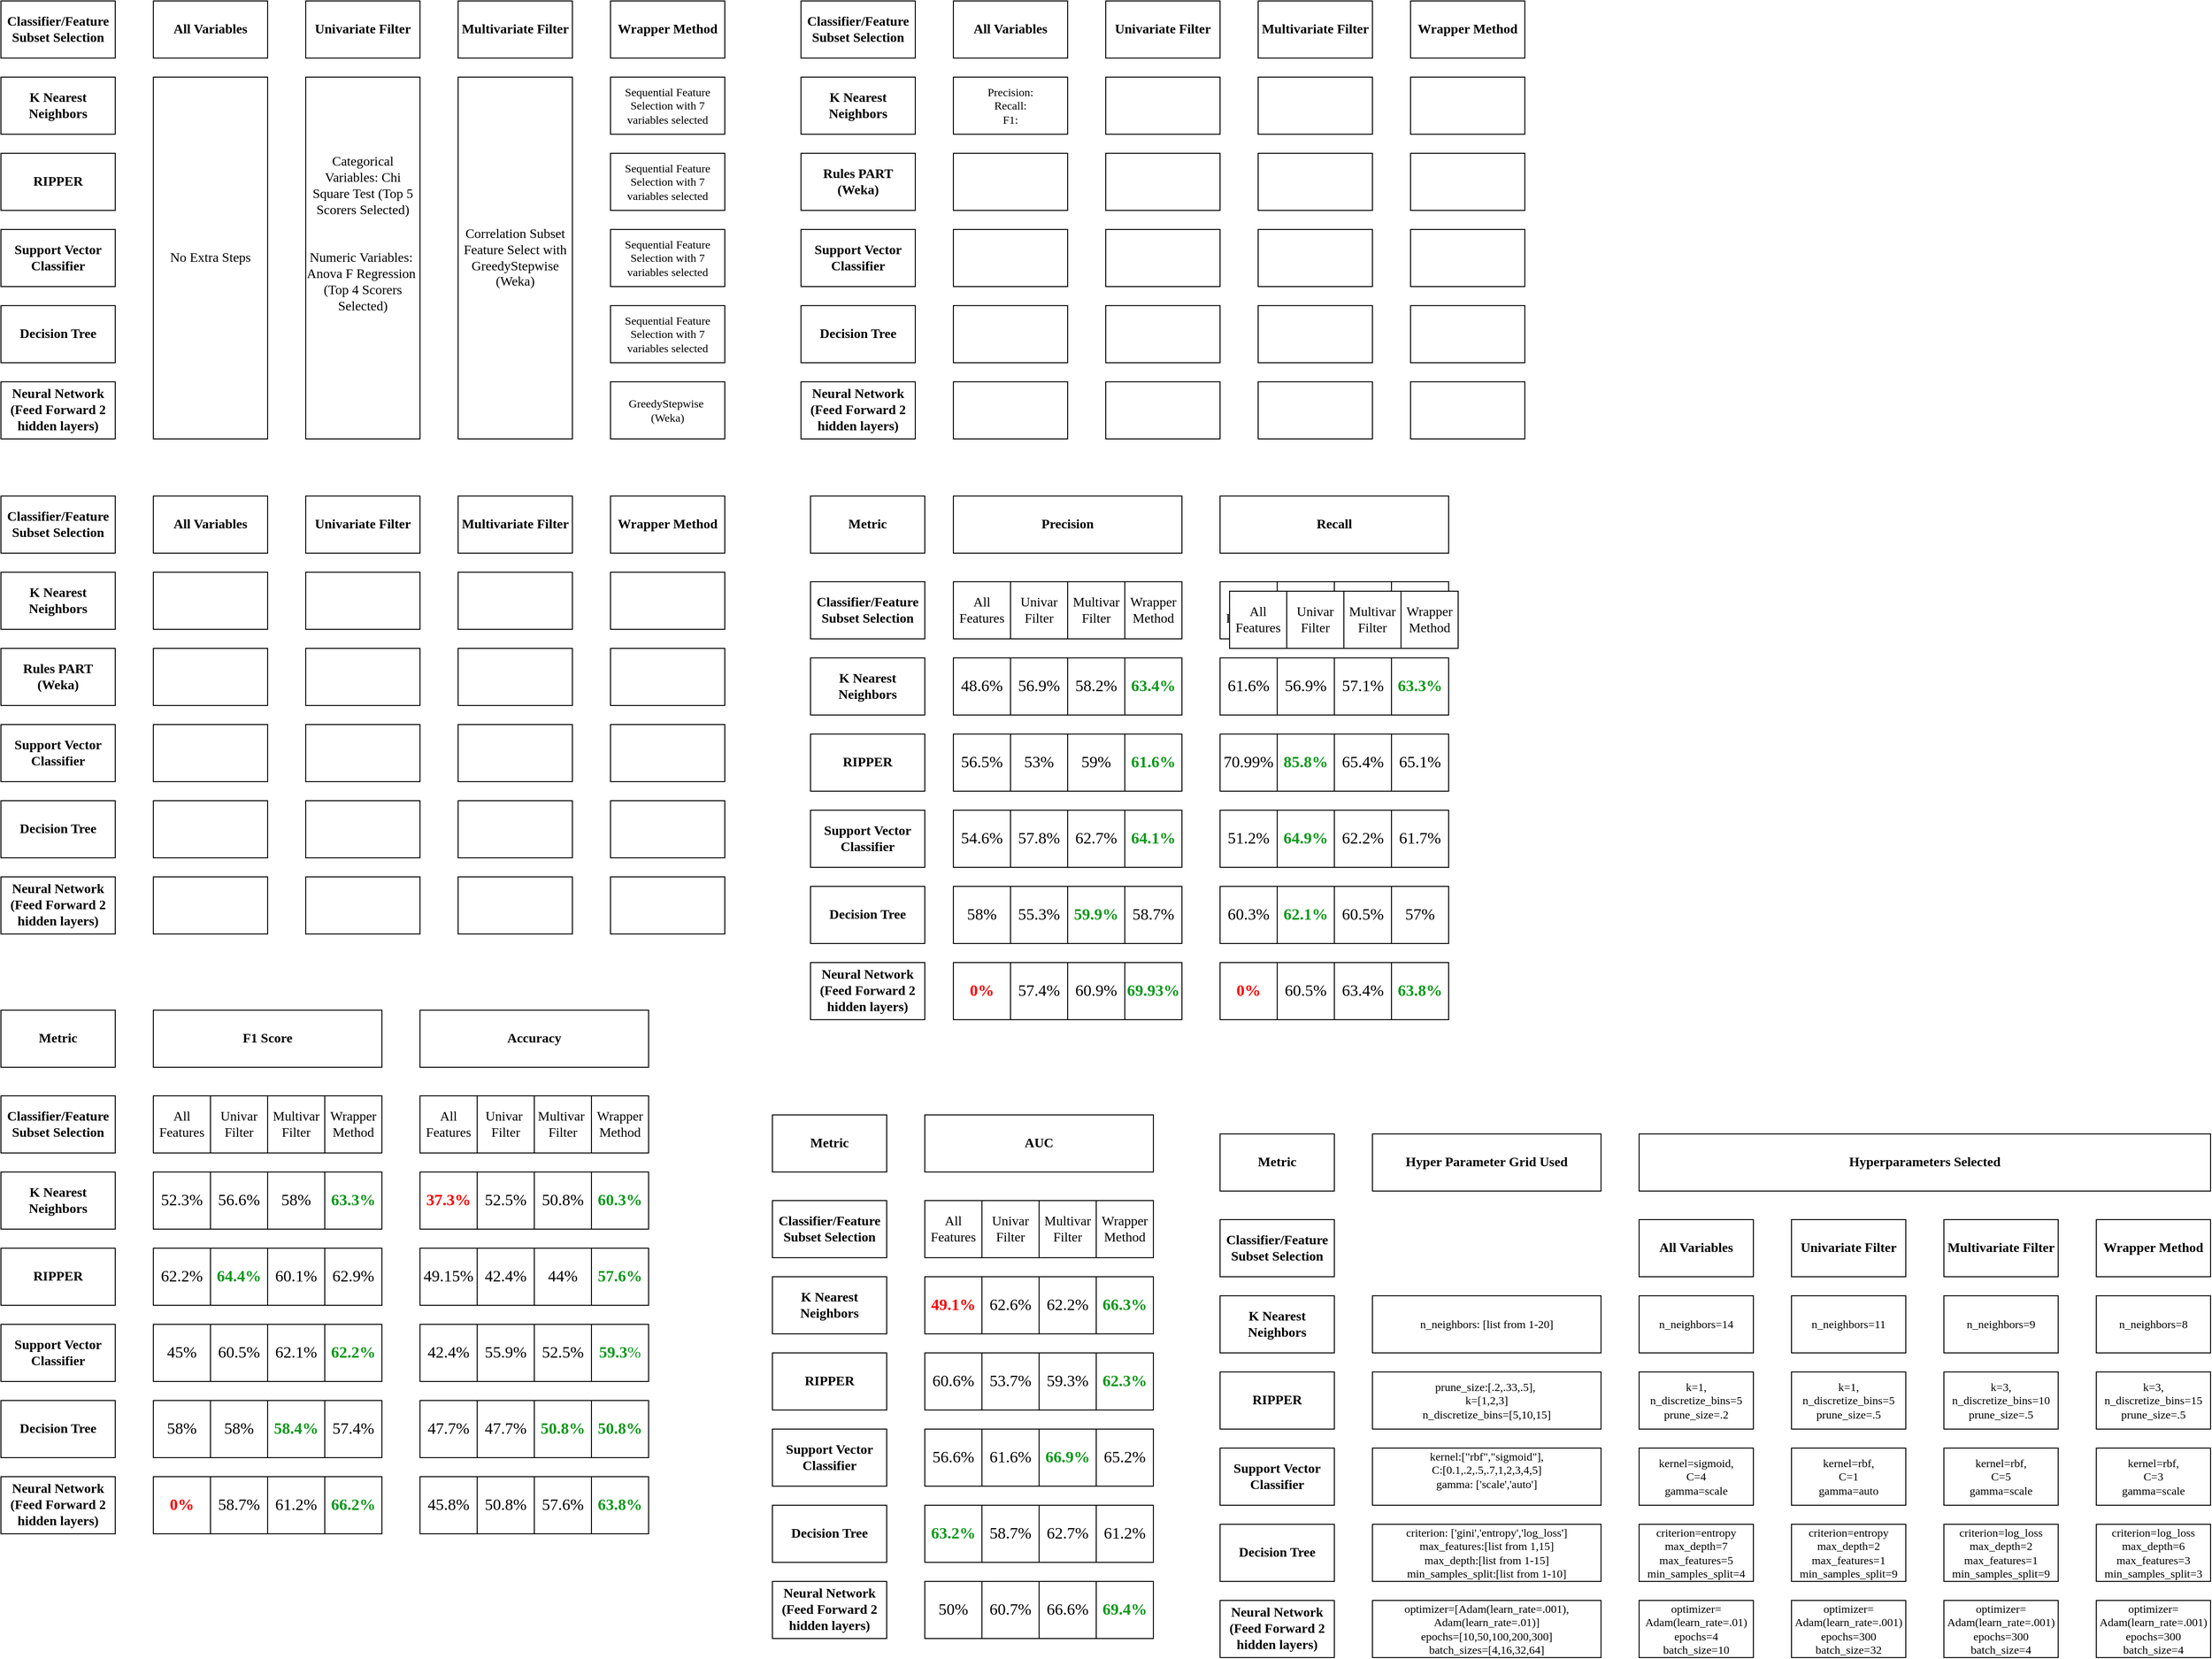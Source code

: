 <mxfile version="24.8.3">
  <diagram name="Page-1" id="kE8BzwX3II_k-CPHbRyZ">
    <mxGraphModel dx="2731" dy="1780" grid="1" gridSize="10" guides="1" tooltips="1" connect="1" arrows="1" fold="1" page="1" pageScale="1" pageWidth="850" pageHeight="1100" math="0" shadow="0">
      <root>
        <mxCell id="0" />
        <mxCell id="1" parent="0" />
        <mxCell id="tJh3EF5H2hYTPt4XtzsA-1" value="&lt;b&gt;&lt;font style=&quot;font-size: 14px;&quot;&gt;Classifier/Feature Subset Selection&lt;/font&gt;&lt;/b&gt;" style="rounded=0;whiteSpace=wrap;html=1;fontFamily=Lucida;" parent="1" vertex="1">
          <mxGeometry x="40" y="40" width="120" height="60" as="geometry" />
        </mxCell>
        <mxCell id="tJh3EF5H2hYTPt4XtzsA-2" value="&lt;b&gt;&lt;font style=&quot;font-size: 14px;&quot;&gt;K Nearest Neighbors&lt;/font&gt;&lt;/b&gt;" style="rounded=0;whiteSpace=wrap;html=1;fontFamily=Lucida;" parent="1" vertex="1">
          <mxGeometry x="40" y="120" width="120" height="60" as="geometry" />
        </mxCell>
        <mxCell id="tJh3EF5H2hYTPt4XtzsA-3" value="&lt;span style=&quot;font-size: 14px;&quot;&gt;&lt;b&gt;RIPPER&lt;/b&gt;&lt;/span&gt;" style="rounded=0;whiteSpace=wrap;html=1;fontFamily=Lucida;" parent="1" vertex="1">
          <mxGeometry x="40" y="200" width="120" height="60" as="geometry" />
        </mxCell>
        <mxCell id="tJh3EF5H2hYTPt4XtzsA-4" value="&lt;b&gt;&lt;font style=&quot;font-size: 14px;&quot;&gt;Support Vector Classifier&lt;/font&gt;&lt;/b&gt;" style="rounded=0;whiteSpace=wrap;html=1;fontFamily=Lucida;" parent="1" vertex="1">
          <mxGeometry x="40" y="280" width="120" height="60" as="geometry" />
        </mxCell>
        <mxCell id="tJh3EF5H2hYTPt4XtzsA-5" value="&lt;font style=&quot;font-size: 14px;&quot;&gt;Decision Tree&lt;/font&gt;" style="rounded=0;whiteSpace=wrap;html=1;fontStyle=1;fontFamily=Lucida;" parent="1" vertex="1">
          <mxGeometry x="40" y="360" width="120" height="60" as="geometry" />
        </mxCell>
        <mxCell id="tJh3EF5H2hYTPt4XtzsA-6" value="&lt;b&gt;&lt;font style=&quot;font-size: 14px;&quot;&gt;Neural Network (Feed Forward 2 hidden layers)&lt;/font&gt;&lt;/b&gt;" style="rounded=0;whiteSpace=wrap;html=1;fontFamily=Lucida;" parent="1" vertex="1">
          <mxGeometry x="40" y="440" width="120" height="60" as="geometry" />
        </mxCell>
        <mxCell id="tJh3EF5H2hYTPt4XtzsA-7" value="&lt;b&gt;&lt;font style=&quot;font-size: 14px;&quot;&gt;Univariate Filter&lt;/font&gt;&lt;/b&gt;" style="rounded=0;whiteSpace=wrap;html=1;fontFamily=Lucida;" parent="1" vertex="1">
          <mxGeometry x="360" y="40" width="120" height="60" as="geometry" />
        </mxCell>
        <mxCell id="tJh3EF5H2hYTPt4XtzsA-8" value="&lt;font style=&quot;font-size: 14px;&quot;&gt;Categorical Variables: Chi Square Test (Top 5 Scorers Selected)&lt;/font&gt;&lt;div style=&quot;font-size: 14px;&quot;&gt;&lt;font style=&quot;font-size: 14px;&quot;&gt;&lt;br&gt;&lt;/font&gt;&lt;/div&gt;&lt;div style=&quot;font-size: 14px;&quot;&gt;&lt;font style=&quot;font-size: 14px;&quot;&gt;&lt;br&gt;&lt;/font&gt;&lt;/div&gt;&lt;div style=&quot;font-size: 14px;&quot;&gt;&lt;font style=&quot;font-size: 14px;&quot;&gt;Numeric Variables:&amp;nbsp;&lt;/font&gt;&lt;/div&gt;&lt;div style=&quot;font-size: 14px;&quot;&gt;&lt;font style=&quot;font-size: 14px;&quot;&gt;&lt;font style=&quot;font-size: 14px;&quot;&gt;Anova F&lt;/font&gt; Regression&amp;nbsp;&lt;/font&gt;&lt;/div&gt;&lt;div style=&quot;font-size: 14px;&quot;&gt;&lt;font style=&quot;font-size: 14px;&quot;&gt;(Top 4 Scorers Selected)&lt;/font&gt;&lt;/div&gt;&lt;div style=&quot;font-size: 14px;&quot;&gt;&lt;br&gt;&lt;/div&gt;&lt;div style=&quot;font-size: 14px;&quot;&gt;&lt;font style=&quot;font-size: 14px;&quot;&gt;&lt;br&gt;&lt;/font&gt;&lt;/div&gt;&lt;div style=&quot;font-size: 14px;&quot;&gt;&lt;b&gt;&lt;br&gt;&lt;/b&gt;&lt;/div&gt;" style="rounded=0;whiteSpace=wrap;html=1;fontFamily=Lucida;" parent="1" vertex="1">
          <mxGeometry x="360" y="120" width="120" height="380" as="geometry" />
        </mxCell>
        <mxCell id="tJh3EF5H2hYTPt4XtzsA-9" value="&lt;div style=&quot;font-size: 14px;&quot;&gt;&lt;font style=&quot;font-size: 14px;&quot;&gt;Correlation Subset Feature Select with GreedyStepwise&lt;/font&gt;&lt;/div&gt;&lt;div style=&quot;font-size: 14px;&quot;&gt;&lt;font style=&quot;font-size: 14px;&quot;&gt;(Weka)&lt;/font&gt;&lt;/div&gt;" style="rounded=0;whiteSpace=wrap;html=1;fontFamily=Lucida;" parent="1" vertex="1">
          <mxGeometry x="520" y="120" width="120" height="380" as="geometry" />
        </mxCell>
        <mxCell id="tJh3EF5H2hYTPt4XtzsA-10" value="&lt;b&gt;&lt;font style=&quot;font-size: 14px;&quot;&gt;Multivariate Filter&lt;/font&gt;&lt;/b&gt;" style="rounded=0;whiteSpace=wrap;html=1;fontFamily=Lucida;" parent="1" vertex="1">
          <mxGeometry x="520" y="40" width="120" height="60" as="geometry" />
        </mxCell>
        <mxCell id="tJh3EF5H2hYTPt4XtzsA-11" value="&lt;b&gt;&lt;font style=&quot;font-size: 14px;&quot;&gt;All Variables&lt;/font&gt;&lt;/b&gt;" style="rounded=0;whiteSpace=wrap;html=1;fontFamily=Lucida;" parent="1" vertex="1">
          <mxGeometry x="200" y="40" width="120" height="60" as="geometry" />
        </mxCell>
        <mxCell id="tJh3EF5H2hYTPt4XtzsA-12" value="&lt;div&gt;&lt;font style=&quot;font-size: 14px;&quot;&gt;No Extra Steps&lt;/font&gt;&lt;/div&gt;" style="rounded=0;whiteSpace=wrap;html=1;fontFamily=Lucida;" parent="1" vertex="1">
          <mxGeometry x="200" y="120" width="120" height="380" as="geometry" />
        </mxCell>
        <mxCell id="tJh3EF5H2hYTPt4XtzsA-13" value="&lt;div&gt;Sequential Feature Selection with 7 variables selected&lt;/div&gt;" style="rounded=0;whiteSpace=wrap;html=1;fontFamily=Lucida;" parent="1" vertex="1">
          <mxGeometry x="680" y="120" width="120" height="60" as="geometry" />
        </mxCell>
        <mxCell id="tJh3EF5H2hYTPt4XtzsA-14" value="&lt;b&gt;&lt;font style=&quot;font-size: 14px;&quot;&gt;Wrapper Method&lt;/font&gt;&lt;/b&gt;" style="rounded=0;whiteSpace=wrap;html=1;fontFamily=Lucida;" parent="1" vertex="1">
          <mxGeometry x="680" y="40" width="120" height="60" as="geometry" />
        </mxCell>
        <mxCell id="tJh3EF5H2hYTPt4XtzsA-16" value="Sequential Feature Selection with 7 variables selected" style="rounded=0;whiteSpace=wrap;html=1;fontFamily=Lucida;" parent="1" vertex="1">
          <mxGeometry x="680" y="360" width="120" height="60" as="geometry" />
        </mxCell>
        <mxCell id="tJh3EF5H2hYTPt4XtzsA-18" value="Sequential Feature Selection with 7 variables selected" style="rounded=0;whiteSpace=wrap;html=1;fontFamily=Lucida;" parent="1" vertex="1">
          <mxGeometry x="680" y="280" width="120" height="60" as="geometry" />
        </mxCell>
        <mxCell id="tJh3EF5H2hYTPt4XtzsA-19" value="GreedyStepwise&amp;nbsp;&lt;div&gt;(Weka)&lt;/div&gt;" style="rounded=0;whiteSpace=wrap;html=1;fontFamily=Lucida;" parent="1" vertex="1">
          <mxGeometry x="680" y="440" width="120" height="60" as="geometry" />
        </mxCell>
        <mxCell id="0vXaj_FPm0Mt434khVVA-19" value="&lt;b&gt;&lt;font style=&quot;font-size: 14px;&quot;&gt;Classifier/Feature Subset Selection&lt;/font&gt;&lt;/b&gt;" style="rounded=0;whiteSpace=wrap;html=1;fontFamily=Lucida;" parent="1" vertex="1">
          <mxGeometry x="880" y="40" width="120" height="60" as="geometry" />
        </mxCell>
        <mxCell id="0vXaj_FPm0Mt434khVVA-20" value="&lt;b&gt;&lt;font style=&quot;font-size: 14px;&quot;&gt;K Nearest Neighbors&lt;/font&gt;&lt;/b&gt;" style="rounded=0;whiteSpace=wrap;html=1;fontFamily=Lucida;" parent="1" vertex="1">
          <mxGeometry x="880" y="120" width="120" height="60" as="geometry" />
        </mxCell>
        <mxCell id="0vXaj_FPm0Mt434khVVA-21" value="&lt;b&gt;&lt;font style=&quot;font-size: 14px;&quot;&gt;Rules PART&lt;/font&gt;&lt;/b&gt;&lt;div&gt;&lt;b&gt;&lt;font style=&quot;font-size: 14px;&quot;&gt;(Weka)&lt;/font&gt;&lt;/b&gt;&lt;/div&gt;" style="rounded=0;whiteSpace=wrap;html=1;fontFamily=Lucida;" parent="1" vertex="1">
          <mxGeometry x="880" y="200" width="120" height="60" as="geometry" />
        </mxCell>
        <mxCell id="0vXaj_FPm0Mt434khVVA-22" value="&lt;b&gt;&lt;font style=&quot;font-size: 14px;&quot;&gt;Support Vector Classifier&lt;/font&gt;&lt;/b&gt;" style="rounded=0;whiteSpace=wrap;html=1;fontFamily=Lucida;" parent="1" vertex="1">
          <mxGeometry x="880" y="280" width="120" height="60" as="geometry" />
        </mxCell>
        <mxCell id="0vXaj_FPm0Mt434khVVA-23" value="&lt;font style=&quot;font-size: 14px;&quot;&gt;Decision Tree&lt;/font&gt;" style="rounded=0;whiteSpace=wrap;html=1;fontStyle=1;fontFamily=Lucida;" parent="1" vertex="1">
          <mxGeometry x="880" y="360" width="120" height="60" as="geometry" />
        </mxCell>
        <mxCell id="0vXaj_FPm0Mt434khVVA-24" value="&lt;b&gt;&lt;font style=&quot;font-size: 14px;&quot;&gt;Neural Network (Feed Forward 2 hidden layers)&lt;/font&gt;&lt;/b&gt;" style="rounded=0;whiteSpace=wrap;html=1;fontFamily=Lucida;" parent="1" vertex="1">
          <mxGeometry x="880" y="440" width="120" height="60" as="geometry" />
        </mxCell>
        <mxCell id="0vXaj_FPm0Mt434khVVA-25" value="&lt;b&gt;&lt;font style=&quot;font-size: 14px;&quot;&gt;Univariate Filter&lt;/font&gt;&lt;/b&gt;" style="rounded=0;whiteSpace=wrap;html=1;fontFamily=Lucida;" parent="1" vertex="1">
          <mxGeometry x="1200" y="40" width="120" height="60" as="geometry" />
        </mxCell>
        <mxCell id="0vXaj_FPm0Mt434khVVA-28" value="&lt;b&gt;&lt;font style=&quot;font-size: 14px;&quot;&gt;Multivariate Filter&lt;/font&gt;&lt;/b&gt;" style="rounded=0;whiteSpace=wrap;html=1;fontFamily=Lucida;" parent="1" vertex="1">
          <mxGeometry x="1360" y="40" width="120" height="60" as="geometry" />
        </mxCell>
        <mxCell id="0vXaj_FPm0Mt434khVVA-29" value="&lt;b&gt;&lt;font style=&quot;font-size: 14px;&quot;&gt;All Variables&lt;/font&gt;&lt;/b&gt;" style="rounded=0;whiteSpace=wrap;html=1;fontFamily=Lucida;" parent="1" vertex="1">
          <mxGeometry x="1040" y="40" width="120" height="60" as="geometry" />
        </mxCell>
        <mxCell id="0vXaj_FPm0Mt434khVVA-31" value="" style="rounded=0;whiteSpace=wrap;html=1;fontFamily=Lucida;" parent="1" vertex="1">
          <mxGeometry x="1520" y="120" width="120" height="60" as="geometry" />
        </mxCell>
        <mxCell id="0vXaj_FPm0Mt434khVVA-32" value="&lt;b&gt;&lt;font style=&quot;font-size: 14px;&quot;&gt;Wrapper Method&lt;/font&gt;&lt;/b&gt;" style="rounded=0;whiteSpace=wrap;html=1;fontFamily=Lucida;" parent="1" vertex="1">
          <mxGeometry x="1520" y="40" width="120" height="60" as="geometry" />
        </mxCell>
        <mxCell id="0vXaj_FPm0Mt434khVVA-33" value="" style="rounded=0;whiteSpace=wrap;html=1;fontFamily=Lucida;" parent="1" vertex="1">
          <mxGeometry x="1520" y="200" width="120" height="60" as="geometry" />
        </mxCell>
        <mxCell id="0vXaj_FPm0Mt434khVVA-34" value="" style="rounded=0;whiteSpace=wrap;html=1;fontFamily=Lucida;" parent="1" vertex="1">
          <mxGeometry x="1520" y="360" width="120" height="60" as="geometry" />
        </mxCell>
        <mxCell id="0vXaj_FPm0Mt434khVVA-35" value="" style="rounded=0;whiteSpace=wrap;html=1;fontFamily=Lucida;" parent="1" vertex="1">
          <mxGeometry x="1520" y="280" width="120" height="60" as="geometry" />
        </mxCell>
        <mxCell id="0vXaj_FPm0Mt434khVVA-36" value="" style="rounded=0;whiteSpace=wrap;html=1;fontFamily=Lucida;" parent="1" vertex="1">
          <mxGeometry x="1520" y="440" width="120" height="60" as="geometry" />
        </mxCell>
        <mxCell id="0vXaj_FPm0Mt434khVVA-56" value="" style="rounded=0;whiteSpace=wrap;html=1;fontFamily=Lucida;" parent="1" vertex="1">
          <mxGeometry x="1200" y="120" width="120" height="60" as="geometry" />
        </mxCell>
        <mxCell id="0vXaj_FPm0Mt434khVVA-57" value="" style="rounded=0;whiteSpace=wrap;html=1;fontFamily=Lucida;" parent="1" vertex="1">
          <mxGeometry x="1200" y="200" width="120" height="60" as="geometry" />
        </mxCell>
        <mxCell id="0vXaj_FPm0Mt434khVVA-58" value="" style="rounded=0;whiteSpace=wrap;html=1;fontFamily=Lucida;" parent="1" vertex="1">
          <mxGeometry x="1200" y="360" width="120" height="60" as="geometry" />
        </mxCell>
        <mxCell id="0vXaj_FPm0Mt434khVVA-59" value="" style="rounded=0;whiteSpace=wrap;html=1;fontFamily=Lucida;" parent="1" vertex="1">
          <mxGeometry x="1200" y="280" width="120" height="60" as="geometry" />
        </mxCell>
        <mxCell id="0vXaj_FPm0Mt434khVVA-60" value="" style="rounded=0;whiteSpace=wrap;html=1;fontFamily=Lucida;" parent="1" vertex="1">
          <mxGeometry x="1200" y="440" width="120" height="60" as="geometry" />
        </mxCell>
        <mxCell id="0vXaj_FPm0Mt434khVVA-62" value="" style="rounded=0;whiteSpace=wrap;html=1;fontFamily=Lucida;" parent="1" vertex="1">
          <mxGeometry x="1360" y="120" width="120" height="60" as="geometry" />
        </mxCell>
        <mxCell id="0vXaj_FPm0Mt434khVVA-63" value="" style="rounded=0;whiteSpace=wrap;html=1;fontFamily=Lucida;" parent="1" vertex="1">
          <mxGeometry x="1360" y="200" width="120" height="60" as="geometry" />
        </mxCell>
        <mxCell id="0vXaj_FPm0Mt434khVVA-64" value="" style="rounded=0;whiteSpace=wrap;html=1;fontFamily=Lucida;" parent="1" vertex="1">
          <mxGeometry x="1360" y="360" width="120" height="60" as="geometry" />
        </mxCell>
        <mxCell id="0vXaj_FPm0Mt434khVVA-65" value="" style="rounded=0;whiteSpace=wrap;html=1;fontFamily=Lucida;" parent="1" vertex="1">
          <mxGeometry x="1360" y="280" width="120" height="60" as="geometry" />
        </mxCell>
        <mxCell id="0vXaj_FPm0Mt434khVVA-66" value="" style="rounded=0;whiteSpace=wrap;html=1;fontFamily=Lucida;" parent="1" vertex="1">
          <mxGeometry x="1360" y="440" width="120" height="60" as="geometry" />
        </mxCell>
        <mxCell id="0vXaj_FPm0Mt434khVVA-67" value="Precision:&lt;div&gt;Recall:&lt;/div&gt;&lt;div&gt;F1:&lt;/div&gt;" style="rounded=0;whiteSpace=wrap;html=1;fontFamily=Lucida;" parent="1" vertex="1">
          <mxGeometry x="1040" y="120" width="120" height="60" as="geometry" />
        </mxCell>
        <mxCell id="0vXaj_FPm0Mt434khVVA-68" value="" style="rounded=0;whiteSpace=wrap;html=1;fontFamily=Lucida;" parent="1" vertex="1">
          <mxGeometry x="1040" y="200" width="120" height="60" as="geometry" />
        </mxCell>
        <mxCell id="0vXaj_FPm0Mt434khVVA-69" value="" style="rounded=0;whiteSpace=wrap;html=1;fontFamily=Lucida;" parent="1" vertex="1">
          <mxGeometry x="1040" y="360" width="120" height="60" as="geometry" />
        </mxCell>
        <mxCell id="0vXaj_FPm0Mt434khVVA-70" value="" style="rounded=0;whiteSpace=wrap;html=1;fontFamily=Lucida;" parent="1" vertex="1">
          <mxGeometry x="1040" y="280" width="120" height="60" as="geometry" />
        </mxCell>
        <mxCell id="0vXaj_FPm0Mt434khVVA-71" value="" style="rounded=0;whiteSpace=wrap;html=1;fontFamily=Lucida;" parent="1" vertex="1">
          <mxGeometry x="1040" y="440" width="120" height="60" as="geometry" />
        </mxCell>
        <mxCell id="0vXaj_FPm0Mt434khVVA-72" value="&lt;b&gt;&lt;font style=&quot;font-size: 14px;&quot;&gt;Classifier/Feature Subset Selection&lt;/font&gt;&lt;/b&gt;" style="rounded=0;whiteSpace=wrap;html=1;fontFamily=Lucida;" parent="1" vertex="1">
          <mxGeometry x="40" y="560" width="120" height="60" as="geometry" />
        </mxCell>
        <mxCell id="0vXaj_FPm0Mt434khVVA-73" value="&lt;b&gt;&lt;font style=&quot;font-size: 14px;&quot;&gt;K Nearest Neighbors&lt;/font&gt;&lt;/b&gt;" style="rounded=0;whiteSpace=wrap;html=1;fontFamily=Lucida;" parent="1" vertex="1">
          <mxGeometry x="40" y="640" width="120" height="60" as="geometry" />
        </mxCell>
        <mxCell id="0vXaj_FPm0Mt434khVVA-74" value="&lt;b&gt;&lt;font style=&quot;font-size: 14px;&quot;&gt;Rules PART&lt;/font&gt;&lt;/b&gt;&lt;div&gt;&lt;b&gt;&lt;font style=&quot;font-size: 14px;&quot;&gt;(Weka)&lt;/font&gt;&lt;/b&gt;&lt;/div&gt;" style="rounded=0;whiteSpace=wrap;html=1;fontFamily=Lucida;" parent="1" vertex="1">
          <mxGeometry x="40" y="720" width="120" height="60" as="geometry" />
        </mxCell>
        <mxCell id="0vXaj_FPm0Mt434khVVA-75" value="&lt;b&gt;&lt;font style=&quot;font-size: 14px;&quot;&gt;Support Vector Classifier&lt;/font&gt;&lt;/b&gt;" style="rounded=0;whiteSpace=wrap;html=1;fontFamily=Lucida;" parent="1" vertex="1">
          <mxGeometry x="40" y="800" width="120" height="60" as="geometry" />
        </mxCell>
        <mxCell id="0vXaj_FPm0Mt434khVVA-76" value="&lt;font style=&quot;font-size: 14px;&quot;&gt;Decision Tree&lt;/font&gt;" style="rounded=0;whiteSpace=wrap;html=1;fontStyle=1;fontFamily=Lucida;" parent="1" vertex="1">
          <mxGeometry x="40" y="880" width="120" height="60" as="geometry" />
        </mxCell>
        <mxCell id="0vXaj_FPm0Mt434khVVA-77" value="&lt;b&gt;&lt;font style=&quot;font-size: 14px;&quot;&gt;Neural Network (Feed Forward 2 hidden layers)&lt;/font&gt;&lt;/b&gt;" style="rounded=0;whiteSpace=wrap;html=1;fontFamily=Lucida;" parent="1" vertex="1">
          <mxGeometry x="40" y="960" width="120" height="60" as="geometry" />
        </mxCell>
        <mxCell id="0vXaj_FPm0Mt434khVVA-78" value="&lt;b&gt;&lt;font style=&quot;font-size: 14px;&quot;&gt;Univariate Filter&lt;/font&gt;&lt;/b&gt;" style="rounded=0;whiteSpace=wrap;html=1;fontFamily=Lucida;" parent="1" vertex="1">
          <mxGeometry x="360" y="560" width="120" height="60" as="geometry" />
        </mxCell>
        <mxCell id="0vXaj_FPm0Mt434khVVA-79" value="&lt;b&gt;&lt;font style=&quot;font-size: 14px;&quot;&gt;Multivariate Filter&lt;/font&gt;&lt;/b&gt;" style="rounded=0;whiteSpace=wrap;html=1;fontFamily=Lucida;" parent="1" vertex="1">
          <mxGeometry x="520" y="560" width="120" height="60" as="geometry" />
        </mxCell>
        <mxCell id="0vXaj_FPm0Mt434khVVA-80" value="&lt;b&gt;&lt;font style=&quot;font-size: 14px;&quot;&gt;All Variables&lt;/font&gt;&lt;/b&gt;" style="rounded=0;whiteSpace=wrap;html=1;fontFamily=Lucida;" parent="1" vertex="1">
          <mxGeometry x="200" y="560" width="120" height="60" as="geometry" />
        </mxCell>
        <mxCell id="0vXaj_FPm0Mt434khVVA-81" value="" style="rounded=0;whiteSpace=wrap;html=1;fontFamily=Lucida;" parent="1" vertex="1">
          <mxGeometry x="680" y="640" width="120" height="60" as="geometry" />
        </mxCell>
        <mxCell id="0vXaj_FPm0Mt434khVVA-82" value="&lt;b&gt;&lt;font style=&quot;font-size: 14px;&quot;&gt;Wrapper Method&lt;/font&gt;&lt;/b&gt;" style="rounded=0;whiteSpace=wrap;html=1;fontFamily=Lucida;" parent="1" vertex="1">
          <mxGeometry x="680" y="560" width="120" height="60" as="geometry" />
        </mxCell>
        <mxCell id="0vXaj_FPm0Mt434khVVA-83" value="" style="rounded=0;whiteSpace=wrap;html=1;fontFamily=Lucida;" parent="1" vertex="1">
          <mxGeometry x="680" y="720" width="120" height="60" as="geometry" />
        </mxCell>
        <mxCell id="0vXaj_FPm0Mt434khVVA-84" value="" style="rounded=0;whiteSpace=wrap;html=1;fontFamily=Lucida;" parent="1" vertex="1">
          <mxGeometry x="680" y="880" width="120" height="60" as="geometry" />
        </mxCell>
        <mxCell id="0vXaj_FPm0Mt434khVVA-85" value="" style="rounded=0;whiteSpace=wrap;html=1;fontFamily=Lucida;" parent="1" vertex="1">
          <mxGeometry x="680" y="800" width="120" height="60" as="geometry" />
        </mxCell>
        <mxCell id="0vXaj_FPm0Mt434khVVA-86" value="" style="rounded=0;whiteSpace=wrap;html=1;fontFamily=Lucida;" parent="1" vertex="1">
          <mxGeometry x="680" y="960" width="120" height="60" as="geometry" />
        </mxCell>
        <mxCell id="0vXaj_FPm0Mt434khVVA-87" value="" style="rounded=0;whiteSpace=wrap;html=1;fontFamily=Lucida;" parent="1" vertex="1">
          <mxGeometry x="360" y="640" width="120" height="60" as="geometry" />
        </mxCell>
        <mxCell id="0vXaj_FPm0Mt434khVVA-88" value="" style="rounded=0;whiteSpace=wrap;html=1;fontFamily=Lucida;" parent="1" vertex="1">
          <mxGeometry x="360" y="720" width="120" height="60" as="geometry" />
        </mxCell>
        <mxCell id="0vXaj_FPm0Mt434khVVA-89" value="" style="rounded=0;whiteSpace=wrap;html=1;fontFamily=Lucida;" parent="1" vertex="1">
          <mxGeometry x="360" y="880" width="120" height="60" as="geometry" />
        </mxCell>
        <mxCell id="0vXaj_FPm0Mt434khVVA-90" value="" style="rounded=0;whiteSpace=wrap;html=1;fontFamily=Lucida;" parent="1" vertex="1">
          <mxGeometry x="360" y="800" width="120" height="60" as="geometry" />
        </mxCell>
        <mxCell id="0vXaj_FPm0Mt434khVVA-91" value="" style="rounded=0;whiteSpace=wrap;html=1;fontFamily=Lucida;" parent="1" vertex="1">
          <mxGeometry x="360" y="960" width="120" height="60" as="geometry" />
        </mxCell>
        <mxCell id="0vXaj_FPm0Mt434khVVA-92" value="" style="rounded=0;whiteSpace=wrap;html=1;fontFamily=Lucida;" parent="1" vertex="1">
          <mxGeometry x="520" y="640" width="120" height="60" as="geometry" />
        </mxCell>
        <mxCell id="0vXaj_FPm0Mt434khVVA-93" value="" style="rounded=0;whiteSpace=wrap;html=1;fontFamily=Lucida;" parent="1" vertex="1">
          <mxGeometry x="520" y="720" width="120" height="60" as="geometry" />
        </mxCell>
        <mxCell id="0vXaj_FPm0Mt434khVVA-94" value="" style="rounded=0;whiteSpace=wrap;html=1;fontFamily=Lucida;" parent="1" vertex="1">
          <mxGeometry x="520" y="880" width="120" height="60" as="geometry" />
        </mxCell>
        <mxCell id="0vXaj_FPm0Mt434khVVA-95" value="" style="rounded=0;whiteSpace=wrap;html=1;fontFamily=Lucida;" parent="1" vertex="1">
          <mxGeometry x="520" y="800" width="120" height="60" as="geometry" />
        </mxCell>
        <mxCell id="0vXaj_FPm0Mt434khVVA-96" value="" style="rounded=0;whiteSpace=wrap;html=1;fontFamily=Lucida;" parent="1" vertex="1">
          <mxGeometry x="520" y="960" width="120" height="60" as="geometry" />
        </mxCell>
        <mxCell id="0vXaj_FPm0Mt434khVVA-97" value="" style="rounded=0;whiteSpace=wrap;html=1;fontFamily=Lucida;" parent="1" vertex="1">
          <mxGeometry x="200" y="640" width="120" height="60" as="geometry" />
        </mxCell>
        <mxCell id="0vXaj_FPm0Mt434khVVA-98" value="" style="rounded=0;whiteSpace=wrap;html=1;fontFamily=Lucida;" parent="1" vertex="1">
          <mxGeometry x="200" y="720" width="120" height="60" as="geometry" />
        </mxCell>
        <mxCell id="0vXaj_FPm0Mt434khVVA-99" value="" style="rounded=0;whiteSpace=wrap;html=1;fontFamily=Lucida;" parent="1" vertex="1">
          <mxGeometry x="200" y="880" width="120" height="60" as="geometry" />
        </mxCell>
        <mxCell id="0vXaj_FPm0Mt434khVVA-100" value="" style="rounded=0;whiteSpace=wrap;html=1;fontFamily=Lucida;" parent="1" vertex="1">
          <mxGeometry x="200" y="800" width="120" height="60" as="geometry" />
        </mxCell>
        <mxCell id="0vXaj_FPm0Mt434khVVA-101" value="" style="rounded=0;whiteSpace=wrap;html=1;fontFamily=Lucida;" parent="1" vertex="1">
          <mxGeometry x="200" y="960" width="120" height="60" as="geometry" />
        </mxCell>
        <mxCell id="0vXaj_FPm0Mt434khVVA-102" value="&lt;b&gt;&lt;font style=&quot;font-size: 14px;&quot;&gt;Classifier/Feature Subset Selection&lt;/font&gt;&lt;/b&gt;" style="rounded=0;whiteSpace=wrap;html=1;fontFamily=Lucida;" parent="1" vertex="1">
          <mxGeometry x="890" y="650" width="120" height="60" as="geometry" />
        </mxCell>
        <mxCell id="0vXaj_FPm0Mt434khVVA-103" value="&lt;b&gt;&lt;font style=&quot;font-size: 14px;&quot;&gt;K Nearest Neighbors&lt;/font&gt;&lt;/b&gt;" style="rounded=0;whiteSpace=wrap;html=1;fontFamily=Lucida;" parent="1" vertex="1">
          <mxGeometry x="890" y="730" width="120" height="60" as="geometry" />
        </mxCell>
        <mxCell id="0vXaj_FPm0Mt434khVVA-104" value="&lt;span style=&quot;font-size: 14px;&quot;&gt;&lt;b&gt;RIPPER&lt;/b&gt;&lt;/span&gt;" style="rounded=0;whiteSpace=wrap;html=1;fontFamily=Lucida;" parent="1" vertex="1">
          <mxGeometry x="890" y="810" width="120" height="60" as="geometry" />
        </mxCell>
        <mxCell id="0vXaj_FPm0Mt434khVVA-105" value="&lt;b&gt;&lt;font style=&quot;font-size: 14px;&quot;&gt;Support Vector Classifier&lt;/font&gt;&lt;/b&gt;" style="rounded=0;whiteSpace=wrap;html=1;fontFamily=Lucida;" parent="1" vertex="1">
          <mxGeometry x="890" y="890" width="120" height="60" as="geometry" />
        </mxCell>
        <mxCell id="0vXaj_FPm0Mt434khVVA-106" value="&lt;font style=&quot;font-size: 14px;&quot;&gt;Decision Tree&lt;/font&gt;" style="rounded=0;whiteSpace=wrap;html=1;fontStyle=1;fontFamily=Lucida;" parent="1" vertex="1">
          <mxGeometry x="890" y="970" width="120" height="60" as="geometry" />
        </mxCell>
        <mxCell id="0vXaj_FPm0Mt434khVVA-107" value="&lt;b&gt;&lt;font style=&quot;font-size: 14px;&quot;&gt;Neural Network (Feed Forward 2 hidden layers)&lt;/font&gt;&lt;/b&gt;" style="rounded=0;whiteSpace=wrap;html=1;fontFamily=Lucida;" parent="1" vertex="1">
          <mxGeometry x="890" y="1050" width="120" height="60" as="geometry" />
        </mxCell>
        <mxCell id="0vXaj_FPm0Mt434khVVA-110" value="&lt;span style=&quot;font-size: 14px;&quot;&gt;&lt;b&gt;Recall&lt;/b&gt;&lt;/span&gt;" style="rounded=0;whiteSpace=wrap;html=1;fontFamily=Lucida;" parent="1" vertex="1">
          <mxGeometry x="1320" y="560" width="240" height="60" as="geometry" />
        </mxCell>
        <mxCell id="0vXaj_FPm0Mt434khVVA-127" value="&lt;span style=&quot;text-align: -webkit-right; font-size: 17px;&quot;&gt;61.6%&lt;/span&gt;" style="rounded=0;whiteSpace=wrap;html=1;fontFamily=Lucida;fontSize=17;" parent="1" vertex="1">
          <mxGeometry x="1320" y="730" width="60" height="60" as="geometry" />
        </mxCell>
        <mxCell id="G9aB3YuS2rVSUeF91aqr-1" value="All&lt;div style=&quot;font-size: 14px;&quot;&gt;Features&lt;/div&gt;" style="rounded=0;whiteSpace=wrap;html=1;fontFamily=Lucida;fontSize=14;" parent="1" vertex="1">
          <mxGeometry x="1320" y="650" width="60" height="60" as="geometry" />
        </mxCell>
        <mxCell id="G9aB3YuS2rVSUeF91aqr-2" value="Univar&lt;div style=&quot;font-size: 14px;&quot;&gt;Filter&lt;/div&gt;" style="rounded=0;whiteSpace=wrap;html=1;fontFamily=Lucida;fontSize=14;" parent="1" vertex="1">
          <mxGeometry x="1380" y="650" width="60" height="60" as="geometry" />
        </mxCell>
        <mxCell id="G9aB3YuS2rVSUeF91aqr-3" value="Multivar&lt;div style=&quot;font-size: 14px;&quot;&gt;Filter&lt;/div&gt;" style="rounded=0;whiteSpace=wrap;html=1;fontFamily=Lucida;fontSize=14;" parent="1" vertex="1">
          <mxGeometry x="1440" y="650" width="60" height="60" as="geometry" />
        </mxCell>
        <mxCell id="G9aB3YuS2rVSUeF91aqr-4" value="Wrapper Method" style="rounded=0;whiteSpace=wrap;html=1;fontFamily=Lucida;fontSize=14;" parent="1" vertex="1">
          <mxGeometry x="1500" y="650" width="60" height="60" as="geometry" />
        </mxCell>
        <mxCell id="G9aB3YuS2rVSUeF91aqr-7" value="57.1%" style="rounded=0;whiteSpace=wrap;html=1;fontFamily=Lucida;fontSize=17;" parent="1" vertex="1">
          <mxGeometry x="1440" y="730" width="60" height="60" as="geometry" />
        </mxCell>
        <mxCell id="G9aB3YuS2rVSUeF91aqr-8" value="&lt;font color=&quot;#0f991d&quot; style=&quot;font-size: 17px;&quot;&gt;&lt;b style=&quot;font-size: 17px;&quot;&gt;63.3%&lt;/b&gt;&lt;/font&gt;" style="rounded=0;whiteSpace=wrap;html=1;fontFamily=Lucida;fontSize=17;" parent="1" vertex="1">
          <mxGeometry x="1500" y="730" width="60" height="60" as="geometry" />
        </mxCell>
        <mxCell id="G9aB3YuS2rVSUeF91aqr-9" value="70.99%" style="rounded=0;whiteSpace=wrap;html=1;fontFamily=Lucida;fontSize=17;" parent="1" vertex="1">
          <mxGeometry x="1320" y="810" width="60" height="60" as="geometry" />
        </mxCell>
        <mxCell id="G9aB3YuS2rVSUeF91aqr-10" value="&lt;b style=&quot;font-size: 17px;&quot;&gt;&lt;font color=&quot;#0f991d&quot; style=&quot;font-size: 17px;&quot;&gt;85.8%&lt;/font&gt;&lt;/b&gt;" style="rounded=0;whiteSpace=wrap;html=1;fontFamily=Lucida;fontSize=17;" parent="1" vertex="1">
          <mxGeometry x="1380" y="810" width="60" height="60" as="geometry" />
        </mxCell>
        <mxCell id="G9aB3YuS2rVSUeF91aqr-11" value="65.4%" style="rounded=0;whiteSpace=wrap;html=1;fontFamily=Lucida;fontSize=17;" parent="1" vertex="1">
          <mxGeometry x="1440" y="810" width="60" height="60" as="geometry" />
        </mxCell>
        <mxCell id="G9aB3YuS2rVSUeF91aqr-12" value="65.1%" style="rounded=0;whiteSpace=wrap;html=1;fontFamily=Lucida;fontSize=17;" parent="1" vertex="1">
          <mxGeometry x="1500" y="810" width="60" height="60" as="geometry" />
        </mxCell>
        <mxCell id="G9aB3YuS2rVSUeF91aqr-13" value="51.2%" style="rounded=0;whiteSpace=wrap;html=1;fontFamily=Lucida;fontSize=17;" parent="1" vertex="1">
          <mxGeometry x="1320" y="890" width="60" height="60" as="geometry" />
        </mxCell>
        <mxCell id="G9aB3YuS2rVSUeF91aqr-14" value="&lt;font color=&quot;#0f991d&quot; style=&quot;font-size: 17px;&quot;&gt;&lt;b style=&quot;font-size: 17px;&quot;&gt;64.9%&lt;/b&gt;&lt;/font&gt;" style="rounded=0;whiteSpace=wrap;html=1;fontFamily=Lucida;fontSize=17;" parent="1" vertex="1">
          <mxGeometry x="1380" y="890" width="60" height="60" as="geometry" />
        </mxCell>
        <mxCell id="G9aB3YuS2rVSUeF91aqr-15" value="62.2%" style="rounded=0;whiteSpace=wrap;html=1;fontFamily=Lucida;fontSize=17;" parent="1" vertex="1">
          <mxGeometry x="1440" y="890" width="60" height="60" as="geometry" />
        </mxCell>
        <mxCell id="G9aB3YuS2rVSUeF91aqr-16" value="61.7%" style="rounded=0;whiteSpace=wrap;html=1;fontFamily=Lucida;fontSize=17;" parent="1" vertex="1">
          <mxGeometry x="1500" y="890" width="60" height="60" as="geometry" />
        </mxCell>
        <mxCell id="G9aB3YuS2rVSUeF91aqr-17" value="60.3%" style="rounded=0;whiteSpace=wrap;html=1;fontFamily=Lucida;fontSize=17;" parent="1" vertex="1">
          <mxGeometry x="1320" y="970" width="60" height="60" as="geometry" />
        </mxCell>
        <mxCell id="G9aB3YuS2rVSUeF91aqr-18" value="&lt;b style=&quot;font-size: 17px;&quot;&gt;&lt;font color=&quot;#0f991d&quot; style=&quot;font-size: 17px;&quot;&gt;62.1%&lt;/font&gt;&lt;/b&gt;" style="rounded=0;whiteSpace=wrap;html=1;fontFamily=Lucida;fontSize=17;" parent="1" vertex="1">
          <mxGeometry x="1380" y="970" width="60" height="60" as="geometry" />
        </mxCell>
        <mxCell id="G9aB3YuS2rVSUeF91aqr-19" value="60.5%" style="rounded=0;whiteSpace=wrap;html=1;fontFamily=Lucida;fontSize=17;" parent="1" vertex="1">
          <mxGeometry x="1440" y="970" width="60" height="60" as="geometry" />
        </mxCell>
        <mxCell id="G9aB3YuS2rVSUeF91aqr-20" value="57%" style="rounded=0;whiteSpace=wrap;html=1;fontFamily=Lucida;fontSize=17;" parent="1" vertex="1">
          <mxGeometry x="1500" y="970" width="60" height="60" as="geometry" />
        </mxCell>
        <mxCell id="G9aB3YuS2rVSUeF91aqr-27" value="&lt;font color=&quot;#ff0000&quot; style=&quot;font-size: 17px;&quot;&gt;&lt;b style=&quot;font-size: 17px;&quot;&gt;0%&lt;/b&gt;&lt;/font&gt;" style="rounded=0;whiteSpace=wrap;html=1;fontFamily=Lucida;fontSize=17;" parent="1" vertex="1">
          <mxGeometry x="1320" y="1050" width="60" height="60" as="geometry" />
        </mxCell>
        <mxCell id="G9aB3YuS2rVSUeF91aqr-28" value="60.5%" style="rounded=0;whiteSpace=wrap;html=1;fontFamily=Lucida;fontSize=17;" parent="1" vertex="1">
          <mxGeometry x="1380" y="1050" width="60" height="60" as="geometry" />
        </mxCell>
        <mxCell id="G9aB3YuS2rVSUeF91aqr-29" value="63.4%" style="rounded=0;whiteSpace=wrap;html=1;fontFamily=Lucida;fontSize=17;" parent="1" vertex="1">
          <mxGeometry x="1440" y="1050" width="60" height="60" as="geometry" />
        </mxCell>
        <mxCell id="G9aB3YuS2rVSUeF91aqr-30" value="&lt;b style=&quot;font-size: 17px;&quot;&gt;&lt;font color=&quot;#0f991d&quot; style=&quot;font-size: 17px;&quot;&gt;63.8%&lt;/font&gt;&lt;/b&gt;" style="rounded=0;whiteSpace=wrap;html=1;fontFamily=Lucida;fontSize=17;" parent="1" vertex="1">
          <mxGeometry x="1500" y="1050" width="60" height="60" as="geometry" />
        </mxCell>
        <mxCell id="G9aB3YuS2rVSUeF91aqr-31" value="&lt;span style=&quot;font-size: 14px;&quot;&gt;&lt;b&gt;Precision&lt;/b&gt;&lt;/span&gt;" style="rounded=0;whiteSpace=wrap;html=1;fontFamily=Lucida;" parent="1" vertex="1">
          <mxGeometry x="1040" y="560" width="240" height="60" as="geometry" />
        </mxCell>
        <mxCell id="G9aB3YuS2rVSUeF91aqr-32" value="48.6%" style="rounded=0;whiteSpace=wrap;html=1;fontFamily=Lucida;fontSize=17;" parent="1" vertex="1">
          <mxGeometry x="1040" y="730" width="60" height="60" as="geometry" />
        </mxCell>
        <mxCell id="G9aB3YuS2rVSUeF91aqr-33" value="All&lt;div style=&quot;font-size: 14px;&quot;&gt;Features&lt;/div&gt;" style="rounded=0;whiteSpace=wrap;html=1;fontFamily=Lucida;fontSize=14;" parent="1" vertex="1">
          <mxGeometry x="1040" y="650" width="60" height="60" as="geometry" />
        </mxCell>
        <mxCell id="G9aB3YuS2rVSUeF91aqr-34" value="Univar&lt;div style=&quot;font-size: 14px;&quot;&gt;Filter&lt;/div&gt;" style="rounded=0;whiteSpace=wrap;html=1;fontFamily=Lucida;fontSize=14;" parent="1" vertex="1">
          <mxGeometry x="1100" y="650" width="60" height="60" as="geometry" />
        </mxCell>
        <mxCell id="G9aB3YuS2rVSUeF91aqr-35" value="Multivar&lt;div style=&quot;font-size: 14px;&quot;&gt;Filter&lt;/div&gt;" style="rounded=0;whiteSpace=wrap;html=1;fontFamily=Lucida;fontSize=14;" parent="1" vertex="1">
          <mxGeometry x="1160" y="650" width="60" height="60" as="geometry" />
        </mxCell>
        <mxCell id="G9aB3YuS2rVSUeF91aqr-36" value="Wrapper Method" style="rounded=0;whiteSpace=wrap;html=1;fontFamily=Lucida;fontSize=14;" parent="1" vertex="1">
          <mxGeometry x="1220" y="650" width="60" height="60" as="geometry" />
        </mxCell>
        <mxCell id="G9aB3YuS2rVSUeF91aqr-37" value="56.9%" style="rounded=0;whiteSpace=wrap;html=1;fontFamily=Lucida;fontSize=17;" parent="1" vertex="1">
          <mxGeometry x="1100" y="730" width="60" height="60" as="geometry" />
        </mxCell>
        <mxCell id="G9aB3YuS2rVSUeF91aqr-38" value="58.2%" style="rounded=0;whiteSpace=wrap;html=1;fontFamily=Lucida;fontSize=17;" parent="1" vertex="1">
          <mxGeometry x="1160" y="730" width="60" height="60" as="geometry" />
        </mxCell>
        <mxCell id="G9aB3YuS2rVSUeF91aqr-39" value="&lt;b style=&quot;font-size: 17px;&quot;&gt;&lt;font color=&quot;#0f991d&quot; style=&quot;font-size: 17px;&quot;&gt;63.4%&lt;/font&gt;&lt;/b&gt;" style="rounded=0;whiteSpace=wrap;html=1;fontFamily=Lucida;fontSize=17;" parent="1" vertex="1">
          <mxGeometry x="1220" y="730" width="60" height="60" as="geometry" />
        </mxCell>
        <mxCell id="G9aB3YuS2rVSUeF91aqr-40" value="56.5%" style="rounded=0;whiteSpace=wrap;html=1;fontFamily=Lucida;fontSize=17;" parent="1" vertex="1">
          <mxGeometry x="1040" y="810" width="60" height="60" as="geometry" />
        </mxCell>
        <mxCell id="G9aB3YuS2rVSUeF91aqr-41" value="53%" style="rounded=0;whiteSpace=wrap;html=1;fontFamily=Lucida;fontSize=17;" parent="1" vertex="1">
          <mxGeometry x="1100" y="810" width="60" height="60" as="geometry" />
        </mxCell>
        <mxCell id="G9aB3YuS2rVSUeF91aqr-42" value="59%" style="rounded=0;whiteSpace=wrap;html=1;fontFamily=Lucida;fontSize=17;" parent="1" vertex="1">
          <mxGeometry x="1160" y="810" width="60" height="60" as="geometry" />
        </mxCell>
        <mxCell id="G9aB3YuS2rVSUeF91aqr-43" value="&lt;font color=&quot;#0f991d&quot; style=&quot;font-size: 17px;&quot;&gt;&lt;b style=&quot;font-size: 17px;&quot;&gt;61.6%&lt;/b&gt;&lt;/font&gt;" style="rounded=0;whiteSpace=wrap;html=1;fontFamily=Lucida;fontSize=17;" parent="1" vertex="1">
          <mxGeometry x="1220" y="810" width="60" height="60" as="geometry" />
        </mxCell>
        <mxCell id="G9aB3YuS2rVSUeF91aqr-44" value="54.6%" style="rounded=0;whiteSpace=wrap;html=1;fontFamily=Lucida;fontSize=17;" parent="1" vertex="1">
          <mxGeometry x="1040" y="890" width="60" height="60" as="geometry" />
        </mxCell>
        <mxCell id="G9aB3YuS2rVSUeF91aqr-45" value="57.8%" style="rounded=0;whiteSpace=wrap;html=1;fontFamily=Lucida;fontSize=17;" parent="1" vertex="1">
          <mxGeometry x="1100" y="890" width="60" height="60" as="geometry" />
        </mxCell>
        <mxCell id="G9aB3YuS2rVSUeF91aqr-46" value="62.7%" style="rounded=0;whiteSpace=wrap;html=1;fontFamily=Lucida;fontSize=17;" parent="1" vertex="1">
          <mxGeometry x="1160" y="890" width="60" height="60" as="geometry" />
        </mxCell>
        <mxCell id="G9aB3YuS2rVSUeF91aqr-47" value="&lt;b style=&quot;font-size: 17px;&quot;&gt;&lt;font color=&quot;#0f991d&quot; style=&quot;font-size: 17px;&quot;&gt;64.1%&lt;/font&gt;&lt;/b&gt;" style="rounded=0;whiteSpace=wrap;html=1;fontFamily=Lucida;fontSize=17;" parent="1" vertex="1">
          <mxGeometry x="1220" y="890" width="60" height="60" as="geometry" />
        </mxCell>
        <mxCell id="G9aB3YuS2rVSUeF91aqr-48" value="58%" style="rounded=0;whiteSpace=wrap;html=1;fontFamily=Lucida;fontSize=17;" parent="1" vertex="1">
          <mxGeometry x="1040" y="970" width="60" height="60" as="geometry" />
        </mxCell>
        <mxCell id="G9aB3YuS2rVSUeF91aqr-49" value="55.3%" style="rounded=0;whiteSpace=wrap;html=1;fontFamily=Lucida;fontSize=17;" parent="1" vertex="1">
          <mxGeometry x="1100" y="970" width="60" height="60" as="geometry" />
        </mxCell>
        <mxCell id="G9aB3YuS2rVSUeF91aqr-50" value="&lt;font color=&quot;#0f991d&quot; style=&quot;font-size: 17px;&quot;&gt;&lt;b style=&quot;font-size: 17px;&quot;&gt;59.9%&lt;/b&gt;&lt;/font&gt;" style="rounded=0;whiteSpace=wrap;html=1;fontFamily=Lucida;fontSize=17;" parent="1" vertex="1">
          <mxGeometry x="1160" y="970" width="60" height="60" as="geometry" />
        </mxCell>
        <mxCell id="G9aB3YuS2rVSUeF91aqr-51" value="58.7%" style="rounded=0;whiteSpace=wrap;html=1;fontFamily=Lucida;fontSize=17;" parent="1" vertex="1">
          <mxGeometry x="1220" y="970" width="60" height="60" as="geometry" />
        </mxCell>
        <mxCell id="G9aB3YuS2rVSUeF91aqr-52" value="&lt;font color=&quot;#ff0000&quot; style=&quot;font-size: 17px;&quot;&gt;&lt;b style=&quot;font-size: 17px;&quot;&gt;0%&lt;/b&gt;&lt;/font&gt;" style="rounded=0;whiteSpace=wrap;html=1;fontFamily=Lucida;fontSize=17;" parent="1" vertex="1">
          <mxGeometry x="1040" y="1050" width="60" height="60" as="geometry" />
        </mxCell>
        <mxCell id="G9aB3YuS2rVSUeF91aqr-53" value="57.4%" style="rounded=0;whiteSpace=wrap;html=1;fontFamily=Lucida;fontSize=17;" parent="1" vertex="1">
          <mxGeometry x="1100" y="1050" width="60" height="60" as="geometry" />
        </mxCell>
        <mxCell id="G9aB3YuS2rVSUeF91aqr-54" value="60.9%" style="rounded=0;whiteSpace=wrap;html=1;fontFamily=Lucida;fontSize=17;" parent="1" vertex="1">
          <mxGeometry x="1160" y="1050" width="60" height="60" as="geometry" />
        </mxCell>
        <mxCell id="G9aB3YuS2rVSUeF91aqr-55" value="&lt;b style=&quot;font-size: 17px;&quot;&gt;&lt;font color=&quot;#0f991d&quot; style=&quot;font-size: 17px;&quot;&gt;69.93%&lt;/font&gt;&lt;/b&gt;" style="rounded=0;whiteSpace=wrap;html=1;fontFamily=Lucida;fontSize=17;" parent="1" vertex="1">
          <mxGeometry x="1220" y="1050" width="60" height="60" as="geometry" />
        </mxCell>
        <mxCell id="G9aB3YuS2rVSUeF91aqr-56" value="&lt;b&gt;&lt;font style=&quot;font-size: 14px;&quot;&gt;Classifier/Feature Subset Selection&lt;/font&gt;&lt;/b&gt;" style="rounded=0;whiteSpace=wrap;html=1;fontFamily=Lucida;" parent="1" vertex="1">
          <mxGeometry x="40" y="1190" width="120" height="60" as="geometry" />
        </mxCell>
        <mxCell id="G9aB3YuS2rVSUeF91aqr-57" value="&lt;b&gt;&lt;font style=&quot;font-size: 14px;&quot;&gt;K Nearest Neighbors&lt;/font&gt;&lt;/b&gt;" style="rounded=0;whiteSpace=wrap;html=1;fontFamily=Lucida;" parent="1" vertex="1">
          <mxGeometry x="40" y="1270" width="120" height="60" as="geometry" />
        </mxCell>
        <mxCell id="G9aB3YuS2rVSUeF91aqr-58" value="&lt;span style=&quot;font-size: 14px;&quot;&gt;&lt;b&gt;RIPPER&lt;/b&gt;&lt;/span&gt;" style="rounded=0;whiteSpace=wrap;html=1;fontFamily=Lucida;" parent="1" vertex="1">
          <mxGeometry x="40" y="1350" width="120" height="60" as="geometry" />
        </mxCell>
        <mxCell id="G9aB3YuS2rVSUeF91aqr-59" value="&lt;b&gt;&lt;font style=&quot;font-size: 14px;&quot;&gt;Support Vector Classifier&lt;/font&gt;&lt;/b&gt;" style="rounded=0;whiteSpace=wrap;html=1;fontFamily=Lucida;" parent="1" vertex="1">
          <mxGeometry x="40" y="1430" width="120" height="60" as="geometry" />
        </mxCell>
        <mxCell id="G9aB3YuS2rVSUeF91aqr-60" value="&lt;font style=&quot;font-size: 14px;&quot;&gt;Decision Tree&lt;/font&gt;" style="rounded=0;whiteSpace=wrap;html=1;fontStyle=1;fontFamily=Lucida;" parent="1" vertex="1">
          <mxGeometry x="40" y="1510" width="120" height="60" as="geometry" />
        </mxCell>
        <mxCell id="G9aB3YuS2rVSUeF91aqr-61" value="&lt;b&gt;&lt;font style=&quot;font-size: 14px;&quot;&gt;Neural Network (Feed Forward 2 hidden layers)&lt;/font&gt;&lt;/b&gt;" style="rounded=0;whiteSpace=wrap;html=1;fontFamily=Lucida;" parent="1" vertex="1">
          <mxGeometry x="40" y="1590" width="120" height="60" as="geometry" />
        </mxCell>
        <mxCell id="G9aB3YuS2rVSUeF91aqr-62" value="&lt;span style=&quot;font-size: 14px;&quot;&gt;&lt;b&gt;F1 Score&lt;/b&gt;&lt;/span&gt;" style="rounded=0;whiteSpace=wrap;html=1;fontFamily=Lucida;" parent="1" vertex="1">
          <mxGeometry x="200" y="1100" width="240" height="60" as="geometry" />
        </mxCell>
        <mxCell id="G9aB3YuS2rVSUeF91aqr-63" value="52.3%" style="rounded=0;whiteSpace=wrap;html=1;fontFamily=Lucida;fontSize=17;" parent="1" vertex="1">
          <mxGeometry x="200" y="1270" width="60" height="60" as="geometry" />
        </mxCell>
        <mxCell id="G9aB3YuS2rVSUeF91aqr-64" value="All&lt;div style=&quot;font-size: 14px;&quot;&gt;Features&lt;/div&gt;" style="rounded=0;whiteSpace=wrap;html=1;fontFamily=Lucida;fontSize=14;" parent="1" vertex="1">
          <mxGeometry x="200" y="1190" width="60" height="60" as="geometry" />
        </mxCell>
        <mxCell id="G9aB3YuS2rVSUeF91aqr-65" value="Univar&lt;div&gt;Filter&lt;/div&gt;" style="rounded=0;whiteSpace=wrap;html=1;fontFamily=Lucida;fontSize=14;" parent="1" vertex="1">
          <mxGeometry x="260" y="1190" width="60" height="60" as="geometry" />
        </mxCell>
        <mxCell id="G9aB3YuS2rVSUeF91aqr-66" value="Multivar&lt;div&gt;Filter&lt;/div&gt;" style="rounded=0;whiteSpace=wrap;html=1;fontFamily=Lucida;fontSize=14;" parent="1" vertex="1">
          <mxGeometry x="320" y="1190" width="60" height="60" as="geometry" />
        </mxCell>
        <mxCell id="G9aB3YuS2rVSUeF91aqr-67" value="Wrapper Method" style="rounded=0;whiteSpace=wrap;html=1;fontFamily=Lucida;fontSize=14;" parent="1" vertex="1">
          <mxGeometry x="380" y="1190" width="60" height="60" as="geometry" />
        </mxCell>
        <mxCell id="G9aB3YuS2rVSUeF91aqr-68" value="56.6%" style="rounded=0;whiteSpace=wrap;html=1;fontFamily=Lucida;fontSize=17;" parent="1" vertex="1">
          <mxGeometry x="260" y="1270" width="60" height="60" as="geometry" />
        </mxCell>
        <mxCell id="G9aB3YuS2rVSUeF91aqr-69" value="58%" style="rounded=0;whiteSpace=wrap;html=1;fontFamily=Lucida;fontSize=17;" parent="1" vertex="1">
          <mxGeometry x="320" y="1270" width="60" height="60" as="geometry" />
        </mxCell>
        <mxCell id="G9aB3YuS2rVSUeF91aqr-70" value="&lt;b style=&quot;font-size: 17px;&quot;&gt;&lt;font color=&quot;#0f991d&quot; style=&quot;font-size: 17px;&quot;&gt;63.3%&lt;/font&gt;&lt;/b&gt;" style="rounded=0;whiteSpace=wrap;html=1;fontFamily=Lucida;fontSize=17;" parent="1" vertex="1">
          <mxGeometry x="380" y="1270" width="60" height="60" as="geometry" />
        </mxCell>
        <mxCell id="G9aB3YuS2rVSUeF91aqr-71" value="62.2%" style="rounded=0;whiteSpace=wrap;html=1;fontFamily=Lucida;fontSize=17;" parent="1" vertex="1">
          <mxGeometry x="200" y="1350" width="60" height="60" as="geometry" />
        </mxCell>
        <mxCell id="G9aB3YuS2rVSUeF91aqr-72" value="&lt;b style=&quot;font-size: 17px;&quot;&gt;&lt;font color=&quot;#0f991d&quot; style=&quot;font-size: 17px;&quot;&gt;64.4%&lt;/font&gt;&lt;/b&gt;" style="rounded=0;whiteSpace=wrap;html=1;fontFamily=Lucida;fontSize=17;" parent="1" vertex="1">
          <mxGeometry x="260" y="1350" width="60" height="60" as="geometry" />
        </mxCell>
        <mxCell id="G9aB3YuS2rVSUeF91aqr-73" value="60.1%" style="rounded=0;whiteSpace=wrap;html=1;fontFamily=Lucida;fontSize=17;" parent="1" vertex="1">
          <mxGeometry x="320" y="1350" width="60" height="60" as="geometry" />
        </mxCell>
        <mxCell id="G9aB3YuS2rVSUeF91aqr-74" value="62.9%" style="rounded=0;whiteSpace=wrap;html=1;fontFamily=Lucida;fontSize=17;" parent="1" vertex="1">
          <mxGeometry x="380" y="1350" width="60" height="60" as="geometry" />
        </mxCell>
        <mxCell id="G9aB3YuS2rVSUeF91aqr-75" value="45%" style="rounded=0;whiteSpace=wrap;html=1;fontFamily=Lucida;fontSize=17;" parent="1" vertex="1">
          <mxGeometry x="200" y="1430" width="60" height="60" as="geometry" />
        </mxCell>
        <mxCell id="G9aB3YuS2rVSUeF91aqr-76" value="60.5%" style="rounded=0;whiteSpace=wrap;html=1;fontFamily=Lucida;fontSize=17;" parent="1" vertex="1">
          <mxGeometry x="260" y="1430" width="60" height="60" as="geometry" />
        </mxCell>
        <mxCell id="G9aB3YuS2rVSUeF91aqr-77" value="62.1%" style="rounded=0;whiteSpace=wrap;html=1;fontFamily=Lucida;fontSize=17;" parent="1" vertex="1">
          <mxGeometry x="320" y="1430" width="60" height="60" as="geometry" />
        </mxCell>
        <mxCell id="G9aB3YuS2rVSUeF91aqr-78" value="&lt;b style=&quot;font-size: 17px;&quot;&gt;&lt;font color=&quot;#0f991d&quot; style=&quot;font-size: 17px;&quot;&gt;62.2%&lt;/font&gt;&lt;/b&gt;" style="rounded=0;whiteSpace=wrap;html=1;fontFamily=Lucida;fontSize=17;" parent="1" vertex="1">
          <mxGeometry x="380" y="1430" width="60" height="60" as="geometry" />
        </mxCell>
        <mxCell id="G9aB3YuS2rVSUeF91aqr-79" value="58%" style="rounded=0;whiteSpace=wrap;html=1;fontFamily=Lucida;fontSize=17;" parent="1" vertex="1">
          <mxGeometry x="200" y="1510" width="60" height="60" as="geometry" />
        </mxCell>
        <mxCell id="G9aB3YuS2rVSUeF91aqr-80" value="58%" style="rounded=0;whiteSpace=wrap;html=1;fontFamily=Lucida;fontSize=17;" parent="1" vertex="1">
          <mxGeometry x="260" y="1510" width="60" height="60" as="geometry" />
        </mxCell>
        <mxCell id="G9aB3YuS2rVSUeF91aqr-81" value="&lt;b style=&quot;font-size: 17px;&quot;&gt;&lt;font color=&quot;#0f991d&quot; style=&quot;font-size: 17px;&quot;&gt;58.4%&lt;/font&gt;&lt;/b&gt;" style="rounded=0;whiteSpace=wrap;html=1;fontFamily=Lucida;fontSize=17;" parent="1" vertex="1">
          <mxGeometry x="320" y="1510" width="60" height="60" as="geometry" />
        </mxCell>
        <mxCell id="G9aB3YuS2rVSUeF91aqr-82" value="57.4%" style="rounded=0;whiteSpace=wrap;html=1;fontFamily=Lucida;fontSize=17;" parent="1" vertex="1">
          <mxGeometry x="380" y="1510" width="60" height="60" as="geometry" />
        </mxCell>
        <mxCell id="G9aB3YuS2rVSUeF91aqr-83" value="&lt;b style=&quot;font-size: 17px;&quot;&gt;&lt;font color=&quot;#fa0000&quot; style=&quot;font-size: 17px;&quot;&gt;0%&lt;/font&gt;&lt;/b&gt;" style="rounded=0;whiteSpace=wrap;html=1;fontFamily=Lucida;fontSize=17;" parent="1" vertex="1">
          <mxGeometry x="200" y="1590" width="60" height="60" as="geometry" />
        </mxCell>
        <mxCell id="G9aB3YuS2rVSUeF91aqr-84" value="58.7%" style="rounded=0;whiteSpace=wrap;html=1;fontFamily=Lucida;fontSize=17;" parent="1" vertex="1">
          <mxGeometry x="260" y="1590" width="60" height="60" as="geometry" />
        </mxCell>
        <mxCell id="G9aB3YuS2rVSUeF91aqr-85" value="61.2%" style="rounded=0;whiteSpace=wrap;html=1;fontFamily=Lucida;fontSize=17;" parent="1" vertex="1">
          <mxGeometry x="320" y="1590" width="60" height="60" as="geometry" />
        </mxCell>
        <mxCell id="G9aB3YuS2rVSUeF91aqr-86" value="&lt;b style=&quot;font-size: 17px;&quot;&gt;&lt;font color=&quot;#0f991d&quot; style=&quot;font-size: 17px;&quot;&gt;66.2%&lt;/font&gt;&lt;/b&gt;" style="rounded=0;whiteSpace=wrap;html=1;fontFamily=Lucida;fontSize=17;" parent="1" vertex="1">
          <mxGeometry x="380" y="1590" width="60" height="60" as="geometry" />
        </mxCell>
        <mxCell id="G9aB3YuS2rVSUeF91aqr-113" value="&lt;span style=&quot;text-align: -webkit-right; font-size: 17px;&quot;&gt;56.9%&lt;/span&gt;" style="rounded=0;whiteSpace=wrap;html=1;fontFamily=Lucida;fontSize=17;" parent="1" vertex="1">
          <mxGeometry x="1380" y="730" width="60" height="60" as="geometry" />
        </mxCell>
        <mxCell id="G9aB3YuS2rVSUeF91aqr-119" value="&lt;div&gt;Sequential Feature Selection with 7 variables selected&lt;/div&gt;" style="rounded=0;whiteSpace=wrap;html=1;fontFamily=Lucida;" parent="1" vertex="1">
          <mxGeometry x="680" y="200" width="120" height="60" as="geometry" />
        </mxCell>
        <mxCell id="G9aB3YuS2rVSUeF91aqr-124" value="&lt;span style=&quot;font-size: 14px;&quot;&gt;&lt;b&gt;Metric&lt;/b&gt;&lt;/span&gt;" style="rounded=0;whiteSpace=wrap;html=1;fontFamily=Lucida;" parent="1" vertex="1">
          <mxGeometry x="890" y="560" width="120" height="60" as="geometry" />
        </mxCell>
        <mxCell id="G9aB3YuS2rVSUeF91aqr-126" value="&lt;span style=&quot;font-size: 14px;&quot;&gt;&lt;b&gt;Accuracy&lt;/b&gt;&lt;/span&gt;" style="rounded=0;whiteSpace=wrap;html=1;fontFamily=Lucida;" parent="1" vertex="1">
          <mxGeometry x="480" y="1100" width="240" height="60" as="geometry" />
        </mxCell>
        <mxCell id="G9aB3YuS2rVSUeF91aqr-127" value="&lt;font color=&quot;#ff0000&quot; style=&quot;font-size: 17px;&quot;&gt;&lt;b style=&quot;font-size: 17px;&quot;&gt;37.3%&lt;/b&gt;&lt;/font&gt;" style="rounded=0;whiteSpace=wrap;html=1;fontFamily=Lucida;fontSize=17;" parent="1" vertex="1">
          <mxGeometry x="480" y="1270" width="60" height="60" as="geometry" />
        </mxCell>
        <mxCell id="G9aB3YuS2rVSUeF91aqr-128" value="All&lt;div style=&quot;font-size: 14px;&quot;&gt;Features&lt;/div&gt;" style="rounded=0;whiteSpace=wrap;html=1;fontFamily=Lucida;fontSize=14;" parent="1" vertex="1">
          <mxGeometry x="480" y="1190" width="60" height="60" as="geometry" />
        </mxCell>
        <mxCell id="G9aB3YuS2rVSUeF91aqr-129" value="Univar&amp;nbsp;&lt;div&gt;Filter&lt;/div&gt;" style="rounded=0;whiteSpace=wrap;html=1;fontFamily=Lucida;fontSize=14;" parent="1" vertex="1">
          <mxGeometry x="540" y="1190" width="60" height="60" as="geometry" />
        </mxCell>
        <mxCell id="G9aB3YuS2rVSUeF91aqr-130" value="Multivar&amp;nbsp;&lt;div&gt;Filter&lt;/div&gt;" style="rounded=0;whiteSpace=wrap;html=1;fontFamily=Lucida;fontSize=14;" parent="1" vertex="1">
          <mxGeometry x="600" y="1190" width="60" height="60" as="geometry" />
        </mxCell>
        <mxCell id="G9aB3YuS2rVSUeF91aqr-131" value="Wrapper Method" style="rounded=0;whiteSpace=wrap;html=1;fontFamily=Lucida;fontSize=14;" parent="1" vertex="1">
          <mxGeometry x="660" y="1190" width="60" height="60" as="geometry" />
        </mxCell>
        <mxCell id="G9aB3YuS2rVSUeF91aqr-132" value="52.5%" style="rounded=0;whiteSpace=wrap;html=1;fontFamily=Lucida;fontSize=17;" parent="1" vertex="1">
          <mxGeometry x="540" y="1270" width="60" height="60" as="geometry" />
        </mxCell>
        <mxCell id="G9aB3YuS2rVSUeF91aqr-133" value="50.8%" style="rounded=0;whiteSpace=wrap;html=1;fontFamily=Lucida;fontSize=17;" parent="1" vertex="1">
          <mxGeometry x="600" y="1270" width="60" height="60" as="geometry" />
        </mxCell>
        <mxCell id="G9aB3YuS2rVSUeF91aqr-134" value="60.3%" style="rounded=0;whiteSpace=wrap;html=1;fontFamily=Lucida;fontStyle=1;fontColor=#0F991D;fontSize=17;" parent="1" vertex="1">
          <mxGeometry x="660" y="1270" width="60" height="60" as="geometry" />
        </mxCell>
        <mxCell id="G9aB3YuS2rVSUeF91aqr-135" value="49.15%" style="rounded=0;whiteSpace=wrap;html=1;fontFamily=Lucida;fontSize=17;" parent="1" vertex="1">
          <mxGeometry x="480" y="1350" width="60" height="60" as="geometry" />
        </mxCell>
        <mxCell id="G9aB3YuS2rVSUeF91aqr-136" value="42.4%" style="rounded=0;whiteSpace=wrap;html=1;fontFamily=Lucida;fontSize=17;" parent="1" vertex="1">
          <mxGeometry x="540" y="1350" width="60" height="60" as="geometry" />
        </mxCell>
        <mxCell id="G9aB3YuS2rVSUeF91aqr-137" value="44%" style="rounded=0;whiteSpace=wrap;html=1;fontFamily=Lucida;fontSize=17;" parent="1" vertex="1">
          <mxGeometry x="600" y="1350" width="60" height="60" as="geometry" />
        </mxCell>
        <mxCell id="G9aB3YuS2rVSUeF91aqr-138" value="&lt;b style=&quot;font-size: 17px;&quot;&gt;&lt;font color=&quot;#0f991d&quot; style=&quot;font-size: 17px;&quot;&gt;57.6%&lt;/font&gt;&lt;/b&gt;" style="rounded=0;whiteSpace=wrap;html=1;fontFamily=Lucida;fontSize=17;" parent="1" vertex="1">
          <mxGeometry x="660" y="1350" width="60" height="60" as="geometry" />
        </mxCell>
        <mxCell id="G9aB3YuS2rVSUeF91aqr-140" value="55.9%" style="rounded=0;whiteSpace=wrap;html=1;fontFamily=Lucida;fontSize=17;" parent="1" vertex="1">
          <mxGeometry x="540" y="1430" width="60" height="60" as="geometry" />
        </mxCell>
        <mxCell id="G9aB3YuS2rVSUeF91aqr-141" value="52.5%" style="rounded=0;whiteSpace=wrap;html=1;fontFamily=Lucida;fontSize=17;" parent="1" vertex="1">
          <mxGeometry x="600" y="1430" width="60" height="60" as="geometry" />
        </mxCell>
        <mxCell id="G9aB3YuS2rVSUeF91aqr-142" value="&lt;font color=&quot;#0f991d&quot; style=&quot;font-size: 17px;&quot;&gt;&lt;b style=&quot;font-size: 17px;&quot;&gt;59.3&lt;/b&gt;%&lt;/font&gt;" style="rounded=0;whiteSpace=wrap;html=1;fontFamily=Lucida;fontSize=17;" parent="1" vertex="1">
          <mxGeometry x="660" y="1430" width="60" height="60" as="geometry" />
        </mxCell>
        <mxCell id="G9aB3YuS2rVSUeF91aqr-143" value="47.7%" style="rounded=0;whiteSpace=wrap;html=1;fontFamily=Lucida;fontSize=17;" parent="1" vertex="1">
          <mxGeometry x="480" y="1510" width="60" height="60" as="geometry" />
        </mxCell>
        <mxCell id="G9aB3YuS2rVSUeF91aqr-144" value="47.7%" style="rounded=0;whiteSpace=wrap;html=1;fontFamily=Lucida;fontSize=17;" parent="1" vertex="1">
          <mxGeometry x="540" y="1510" width="60" height="60" as="geometry" />
        </mxCell>
        <mxCell id="G9aB3YuS2rVSUeF91aqr-145" value="&lt;b style=&quot;font-size: 17px;&quot;&gt;&lt;font color=&quot;#0f991d&quot; style=&quot;font-size: 17px;&quot;&gt;50.8%&lt;/font&gt;&lt;/b&gt;" style="rounded=0;whiteSpace=wrap;html=1;fontFamily=Lucida;fontSize=17;" parent="1" vertex="1">
          <mxGeometry x="600" y="1510" width="60" height="60" as="geometry" />
        </mxCell>
        <mxCell id="G9aB3YuS2rVSUeF91aqr-146" value="&lt;b style=&quot;font-size: 17px;&quot;&gt;&lt;font color=&quot;#0f991d&quot; style=&quot;font-size: 17px;&quot;&gt;50.8%&lt;/font&gt;&lt;/b&gt;" style="rounded=0;whiteSpace=wrap;html=1;fontFamily=Lucida;fontSize=17;" parent="1" vertex="1">
          <mxGeometry x="660" y="1510" width="60" height="60" as="geometry" />
        </mxCell>
        <mxCell id="G9aB3YuS2rVSUeF91aqr-147" value="45.8%" style="rounded=0;whiteSpace=wrap;html=1;fontFamily=Lucida;fontSize=17;" parent="1" vertex="1">
          <mxGeometry x="480" y="1590" width="60" height="60" as="geometry" />
        </mxCell>
        <mxCell id="G9aB3YuS2rVSUeF91aqr-148" value="50.8%" style="rounded=0;whiteSpace=wrap;html=1;fontFamily=Lucida;fontSize=17;" parent="1" vertex="1">
          <mxGeometry x="540" y="1590" width="60" height="60" as="geometry" />
        </mxCell>
        <mxCell id="G9aB3YuS2rVSUeF91aqr-149" value="57.6%" style="rounded=0;whiteSpace=wrap;html=1;fontFamily=Lucida;fontSize=17;" parent="1" vertex="1">
          <mxGeometry x="600" y="1590" width="60" height="60" as="geometry" />
        </mxCell>
        <mxCell id="G9aB3YuS2rVSUeF91aqr-150" value="&lt;b style=&quot;font-size: 17px;&quot;&gt;&lt;font face=&quot;Lucida&quot; style=&quot;font-size: 17px;&quot;&gt;63.8%&lt;/font&gt;&lt;/b&gt;" style="rounded=0;whiteSpace=wrap;html=1;fontFamily=Lucida;fontColor=#0F991D;fontSize=17;" parent="1" vertex="1">
          <mxGeometry x="660" y="1590" width="60" height="60" as="geometry" />
        </mxCell>
        <mxCell id="G9aB3YuS2rVSUeF91aqr-151" value="42.4%" style="rounded=0;whiteSpace=wrap;html=1;fontFamily=Lucida;fontSize=17;" parent="1" vertex="1">
          <mxGeometry x="480" y="1430" width="60" height="60" as="geometry" />
        </mxCell>
        <mxCell id="G9aB3YuS2rVSUeF91aqr-156" value="&lt;span style=&quot;font-size: 14px;&quot;&gt;&lt;b&gt;Metric&lt;/b&gt;&lt;/span&gt;" style="rounded=0;whiteSpace=wrap;html=1;fontFamily=Lucida;" parent="1" vertex="1">
          <mxGeometry x="40" y="1100" width="120" height="60" as="geometry" />
        </mxCell>
        <mxCell id="y6wh4T086Y0SAJzxlVg3-33" value="&lt;b&gt;&lt;font style=&quot;font-size: 14px;&quot;&gt;Classifier/Feature Subset Selection&lt;/font&gt;&lt;/b&gt;" style="rounded=0;whiteSpace=wrap;html=1;fontFamily=Lucida;" parent="1" vertex="1">
          <mxGeometry x="850" y="1300" width="120" height="60" as="geometry" />
        </mxCell>
        <mxCell id="y6wh4T086Y0SAJzxlVg3-34" value="&lt;b&gt;&lt;font style=&quot;font-size: 14px;&quot;&gt;K Nearest Neighbors&lt;/font&gt;&lt;/b&gt;" style="rounded=0;whiteSpace=wrap;html=1;fontFamily=Lucida;" parent="1" vertex="1">
          <mxGeometry x="850" y="1380" width="120" height="60" as="geometry" />
        </mxCell>
        <mxCell id="y6wh4T086Y0SAJzxlVg3-35" value="&lt;span style=&quot;font-size: 14px;&quot;&gt;&lt;b&gt;RIPPER&lt;/b&gt;&lt;/span&gt;" style="rounded=0;whiteSpace=wrap;html=1;fontFamily=Lucida;" parent="1" vertex="1">
          <mxGeometry x="850" y="1460" width="120" height="60" as="geometry" />
        </mxCell>
        <mxCell id="y6wh4T086Y0SAJzxlVg3-36" value="&lt;b&gt;&lt;font style=&quot;font-size: 14px;&quot;&gt;Support Vector Classifier&lt;/font&gt;&lt;/b&gt;" style="rounded=0;whiteSpace=wrap;html=1;fontFamily=Lucida;" parent="1" vertex="1">
          <mxGeometry x="850" y="1540" width="120" height="60" as="geometry" />
        </mxCell>
        <mxCell id="y6wh4T086Y0SAJzxlVg3-37" value="&lt;font style=&quot;font-size: 14px;&quot;&gt;Decision Tree&lt;/font&gt;" style="rounded=0;whiteSpace=wrap;html=1;fontStyle=1;fontFamily=Lucida;" parent="1" vertex="1">
          <mxGeometry x="850" y="1620" width="120" height="60" as="geometry" />
        </mxCell>
        <mxCell id="y6wh4T086Y0SAJzxlVg3-38" value="&lt;b&gt;&lt;font style=&quot;font-size: 14px;&quot;&gt;Neural Network (Feed Forward 2 hidden layers)&lt;/font&gt;&lt;/b&gt;" style="rounded=0;whiteSpace=wrap;html=1;fontFamily=Lucida;" parent="1" vertex="1">
          <mxGeometry x="850" y="1700" width="120" height="60" as="geometry" />
        </mxCell>
        <mxCell id="y6wh4T086Y0SAJzxlVg3-39" value="&lt;span style=&quot;font-size: 14px;&quot;&gt;&lt;b&gt;AUC&lt;/b&gt;&lt;/span&gt;" style="rounded=0;whiteSpace=wrap;html=1;fontFamily=Lucida;" parent="1" vertex="1">
          <mxGeometry x="1010" y="1210" width="240" height="60" as="geometry" />
        </mxCell>
        <mxCell id="y6wh4T086Y0SAJzxlVg3-40" value="&lt;font color=&quot;#fa0000&quot;&gt;&lt;b&gt;49.1%&lt;/b&gt;&lt;/font&gt;" style="rounded=0;whiteSpace=wrap;html=1;fontFamily=Lucida;fontSize=17;" parent="1" vertex="1">
          <mxGeometry x="1010" y="1380" width="60" height="60" as="geometry" />
        </mxCell>
        <mxCell id="y6wh4T086Y0SAJzxlVg3-41" value="All&lt;div style=&quot;font-size: 14px;&quot;&gt;Features&lt;/div&gt;" style="rounded=0;whiteSpace=wrap;html=1;fontFamily=Lucida;fontSize=14;" parent="1" vertex="1">
          <mxGeometry x="1010" y="1300" width="60" height="60" as="geometry" />
        </mxCell>
        <mxCell id="y6wh4T086Y0SAJzxlVg3-42" value="Univar&lt;div&gt;Filter&lt;/div&gt;" style="rounded=0;whiteSpace=wrap;html=1;fontFamily=Lucida;fontSize=14;" parent="1" vertex="1">
          <mxGeometry x="1070" y="1300" width="60" height="60" as="geometry" />
        </mxCell>
        <mxCell id="y6wh4T086Y0SAJzxlVg3-43" value="Multivar&lt;div&gt;Filter&lt;/div&gt;" style="rounded=0;whiteSpace=wrap;html=1;fontFamily=Lucida;fontSize=14;" parent="1" vertex="1">
          <mxGeometry x="1130" y="1300" width="60" height="60" as="geometry" />
        </mxCell>
        <mxCell id="y6wh4T086Y0SAJzxlVg3-44" value="Wrapper Method" style="rounded=0;whiteSpace=wrap;html=1;fontFamily=Lucida;fontSize=14;" parent="1" vertex="1">
          <mxGeometry x="1190" y="1300" width="60" height="60" as="geometry" />
        </mxCell>
        <mxCell id="y6wh4T086Y0SAJzxlVg3-45" value="62.6%" style="rounded=0;whiteSpace=wrap;html=1;fontFamily=Lucida;fontSize=17;" parent="1" vertex="1">
          <mxGeometry x="1070" y="1380" width="60" height="60" as="geometry" />
        </mxCell>
        <mxCell id="y6wh4T086Y0SAJzxlVg3-46" value="62.2%" style="rounded=0;whiteSpace=wrap;html=1;fontFamily=Lucida;fontSize=17;" parent="1" vertex="1">
          <mxGeometry x="1130" y="1380" width="60" height="60" as="geometry" />
        </mxCell>
        <mxCell id="y6wh4T086Y0SAJzxlVg3-47" value="&lt;b style=&quot;font-size: 17px;&quot;&gt;&lt;font color=&quot;#0f991d&quot; style=&quot;font-size: 17px;&quot;&gt;66.3%&lt;/font&gt;&lt;/b&gt;" style="rounded=0;whiteSpace=wrap;html=1;fontFamily=Lucida;fontSize=17;" parent="1" vertex="1">
          <mxGeometry x="1190" y="1380" width="60" height="60" as="geometry" />
        </mxCell>
        <mxCell id="y6wh4T086Y0SAJzxlVg3-48" value="60.6%" style="rounded=0;whiteSpace=wrap;html=1;fontFamily=Lucida;fontSize=17;" parent="1" vertex="1">
          <mxGeometry x="1010" y="1460" width="60" height="60" as="geometry" />
        </mxCell>
        <mxCell id="y6wh4T086Y0SAJzxlVg3-49" value="53.7%" style="rounded=0;whiteSpace=wrap;html=1;fontFamily=Lucida;fontSize=17;" parent="1" vertex="1">
          <mxGeometry x="1070" y="1460" width="60" height="60" as="geometry" />
        </mxCell>
        <mxCell id="y6wh4T086Y0SAJzxlVg3-50" value="59.3%" style="rounded=0;whiteSpace=wrap;html=1;fontFamily=Lucida;fontSize=17;" parent="1" vertex="1">
          <mxGeometry x="1130" y="1460" width="60" height="60" as="geometry" />
        </mxCell>
        <mxCell id="y6wh4T086Y0SAJzxlVg3-51" value="&lt;font color=&quot;#0f991d&quot;&gt;&lt;b&gt;62.3%&lt;/b&gt;&lt;/font&gt;" style="rounded=0;whiteSpace=wrap;html=1;fontFamily=Lucida;fontSize=17;" parent="1" vertex="1">
          <mxGeometry x="1190" y="1460" width="60" height="60" as="geometry" />
        </mxCell>
        <mxCell id="y6wh4T086Y0SAJzxlVg3-52" value="56.6%" style="rounded=0;whiteSpace=wrap;html=1;fontFamily=Lucida;fontSize=17;" parent="1" vertex="1">
          <mxGeometry x="1010" y="1540" width="60" height="60" as="geometry" />
        </mxCell>
        <mxCell id="y6wh4T086Y0SAJzxlVg3-53" value="61.6%" style="rounded=0;whiteSpace=wrap;html=1;fontFamily=Lucida;fontSize=17;" parent="1" vertex="1">
          <mxGeometry x="1070" y="1540" width="60" height="60" as="geometry" />
        </mxCell>
        <mxCell id="y6wh4T086Y0SAJzxlVg3-54" value="&lt;font color=&quot;#0f991d&quot;&gt;&lt;b&gt;66.9%&lt;/b&gt;&lt;/font&gt;" style="rounded=0;whiteSpace=wrap;html=1;fontFamily=Lucida;fontSize=17;" parent="1" vertex="1">
          <mxGeometry x="1130" y="1540" width="60" height="60" as="geometry" />
        </mxCell>
        <mxCell id="y6wh4T086Y0SAJzxlVg3-55" value="&lt;span style=&quot;font-size: 17px;&quot;&gt;&lt;font color=&quot;#050000&quot; style=&quot;font-size: 17px;&quot;&gt;65.2%&lt;/font&gt;&lt;/span&gt;" style="rounded=0;whiteSpace=wrap;html=1;fontFamily=Lucida;fontSize=17;" parent="1" vertex="1">
          <mxGeometry x="1190" y="1540" width="60" height="60" as="geometry" />
        </mxCell>
        <mxCell id="y6wh4T086Y0SAJzxlVg3-56" value="&lt;font color=&quot;#0f991d&quot;&gt;&lt;b&gt;63.2%&lt;/b&gt;&lt;/font&gt;" style="rounded=0;whiteSpace=wrap;html=1;fontFamily=Lucida;fontSize=17;" parent="1" vertex="1">
          <mxGeometry x="1010" y="1620" width="60" height="60" as="geometry" />
        </mxCell>
        <mxCell id="y6wh4T086Y0SAJzxlVg3-57" value="58.7%" style="rounded=0;whiteSpace=wrap;html=1;fontFamily=Lucida;fontSize=17;" parent="1" vertex="1">
          <mxGeometry x="1070" y="1620" width="60" height="60" as="geometry" />
        </mxCell>
        <mxCell id="y6wh4T086Y0SAJzxlVg3-58" value="&lt;span style=&quot;font-size: 17px;&quot;&gt;&lt;font style=&quot;font-size: 17px;&quot;&gt;62.7%&lt;/font&gt;&lt;/span&gt;" style="rounded=0;whiteSpace=wrap;html=1;fontFamily=Lucida;fontSize=17;" parent="1" vertex="1">
          <mxGeometry x="1130" y="1620" width="60" height="60" as="geometry" />
        </mxCell>
        <mxCell id="y6wh4T086Y0SAJzxlVg3-59" value="61.2%" style="rounded=0;whiteSpace=wrap;html=1;fontFamily=Lucida;fontSize=17;" parent="1" vertex="1">
          <mxGeometry x="1190" y="1620" width="60" height="60" as="geometry" />
        </mxCell>
        <mxCell id="y6wh4T086Y0SAJzxlVg3-60" value="50%" style="rounded=0;whiteSpace=wrap;html=1;fontFamily=Lucida;fontSize=17;" parent="1" vertex="1">
          <mxGeometry x="1010" y="1700" width="60" height="60" as="geometry" />
        </mxCell>
        <mxCell id="y6wh4T086Y0SAJzxlVg3-61" value="60.7%" style="rounded=0;whiteSpace=wrap;html=1;fontFamily=Lucida;fontSize=17;" parent="1" vertex="1">
          <mxGeometry x="1070" y="1700" width="60" height="60" as="geometry" />
        </mxCell>
        <mxCell id="y6wh4T086Y0SAJzxlVg3-62" value="66.6%" style="rounded=0;whiteSpace=wrap;html=1;fontFamily=Lucida;fontSize=17;" parent="1" vertex="1">
          <mxGeometry x="1130" y="1700" width="60" height="60" as="geometry" />
        </mxCell>
        <mxCell id="y6wh4T086Y0SAJzxlVg3-63" value="&lt;b style=&quot;font-size: 17px;&quot;&gt;&lt;font color=&quot;#0f991d&quot; style=&quot;font-size: 17px;&quot;&gt;69.4%&lt;/font&gt;&lt;/b&gt;" style="rounded=0;whiteSpace=wrap;html=1;fontFamily=Lucida;fontSize=17;" parent="1" vertex="1">
          <mxGeometry x="1190" y="1700" width="60" height="60" as="geometry" />
        </mxCell>
        <mxCell id="y6wh4T086Y0SAJzxlVg3-64" value="&lt;span style=&quot;font-size: 14px;&quot;&gt;&lt;b&gt;Metric&lt;/b&gt;&lt;/span&gt;" style="rounded=0;whiteSpace=wrap;html=1;fontFamily=Lucida;" parent="1" vertex="1">
          <mxGeometry x="850" y="1210" width="120" height="60" as="geometry" />
        </mxCell>
        <mxCell id="qtha9TrnqVCfO2TN4x5R-1" value="&lt;b&gt;&lt;font style=&quot;font-size: 14px;&quot;&gt;Classifier/Feature Subset Selection&lt;/font&gt;&lt;/b&gt;" style="rounded=0;whiteSpace=wrap;html=1;fontFamily=Lucida;" vertex="1" parent="1">
          <mxGeometry x="1320" y="1320" width="120" height="60" as="geometry" />
        </mxCell>
        <mxCell id="qtha9TrnqVCfO2TN4x5R-2" value="&lt;b&gt;&lt;font style=&quot;font-size: 14px;&quot;&gt;K Nearest Neighbors&lt;/font&gt;&lt;/b&gt;" style="rounded=0;whiteSpace=wrap;html=1;fontFamily=Lucida;" vertex="1" parent="1">
          <mxGeometry x="1320" y="1400" width="120" height="60" as="geometry" />
        </mxCell>
        <mxCell id="qtha9TrnqVCfO2TN4x5R-3" value="&lt;span style=&quot;font-size: 14px;&quot;&gt;&lt;b&gt;RIPPER&lt;/b&gt;&lt;/span&gt;" style="rounded=0;whiteSpace=wrap;html=1;fontFamily=Lucida;" vertex="1" parent="1">
          <mxGeometry x="1320" y="1480" width="120" height="60" as="geometry" />
        </mxCell>
        <mxCell id="qtha9TrnqVCfO2TN4x5R-4" value="&lt;b&gt;&lt;font style=&quot;font-size: 14px;&quot;&gt;Support Vector Classifier&lt;/font&gt;&lt;/b&gt;" style="rounded=0;whiteSpace=wrap;html=1;fontFamily=Lucida;" vertex="1" parent="1">
          <mxGeometry x="1320" y="1560" width="120" height="60" as="geometry" />
        </mxCell>
        <mxCell id="qtha9TrnqVCfO2TN4x5R-5" value="&lt;font style=&quot;font-size: 14px;&quot;&gt;Decision Tree&lt;/font&gt;" style="rounded=0;whiteSpace=wrap;html=1;fontStyle=1;fontFamily=Lucida;" vertex="1" parent="1">
          <mxGeometry x="1320" y="1640" width="120" height="60" as="geometry" />
        </mxCell>
        <mxCell id="qtha9TrnqVCfO2TN4x5R-6" value="&lt;b&gt;&lt;font style=&quot;font-size: 14px;&quot;&gt;Neural Network (Feed Forward 2 hidden layers)&lt;/font&gt;&lt;/b&gt;" style="rounded=0;whiteSpace=wrap;html=1;fontFamily=Lucida;" vertex="1" parent="1">
          <mxGeometry x="1320" y="1720" width="120" height="60" as="geometry" />
        </mxCell>
        <mxCell id="qtha9TrnqVCfO2TN4x5R-7" value="&lt;span style=&quot;font-size: 14px;&quot;&gt;&lt;b&gt;Hyper Parameter Grid Used&lt;/b&gt;&lt;/span&gt;" style="rounded=0;whiteSpace=wrap;html=1;fontFamily=Lucida;" vertex="1" parent="1">
          <mxGeometry x="1480" y="1230" width="240" height="60" as="geometry" />
        </mxCell>
        <mxCell id="qtha9TrnqVCfO2TN4x5R-32" value="&lt;span style=&quot;font-size: 14px;&quot;&gt;&lt;b&gt;Metric&lt;/b&gt;&lt;/span&gt;" style="rounded=0;whiteSpace=wrap;html=1;fontFamily=Lucida;" vertex="1" parent="1">
          <mxGeometry x="1320" y="1230" width="120" height="60" as="geometry" />
        </mxCell>
        <mxCell id="qtha9TrnqVCfO2TN4x5R-33" value="All&lt;div style=&quot;font-size: 14px;&quot;&gt;Features&lt;/div&gt;" style="rounded=0;whiteSpace=wrap;html=1;fontFamily=Lucida;fontSize=14;" vertex="1" parent="1">
          <mxGeometry x="1330" y="660" width="60" height="60" as="geometry" />
        </mxCell>
        <mxCell id="qtha9TrnqVCfO2TN4x5R-34" value="Univar&lt;div style=&quot;font-size: 14px;&quot;&gt;Filter&lt;/div&gt;" style="rounded=0;whiteSpace=wrap;html=1;fontFamily=Lucida;fontSize=14;" vertex="1" parent="1">
          <mxGeometry x="1390" y="660" width="60" height="60" as="geometry" />
        </mxCell>
        <mxCell id="qtha9TrnqVCfO2TN4x5R-35" value="Multivar&lt;div style=&quot;font-size: 14px;&quot;&gt;Filter&lt;/div&gt;" style="rounded=0;whiteSpace=wrap;html=1;fontFamily=Lucida;fontSize=14;" vertex="1" parent="1">
          <mxGeometry x="1450" y="660" width="60" height="60" as="geometry" />
        </mxCell>
        <mxCell id="qtha9TrnqVCfO2TN4x5R-36" value="Wrapper Method" style="rounded=0;whiteSpace=wrap;html=1;fontFamily=Lucida;fontSize=14;" vertex="1" parent="1">
          <mxGeometry x="1510" y="660" width="60" height="60" as="geometry" />
        </mxCell>
        <mxCell id="qtha9TrnqVCfO2TN4x5R-37" value="&lt;b&gt;&lt;font style=&quot;font-size: 14px;&quot;&gt;Univariate Filter&lt;/font&gt;&lt;/b&gt;" style="rounded=0;whiteSpace=wrap;html=1;fontFamily=Lucida;" vertex="1" parent="1">
          <mxGeometry x="1920" y="1320" width="120" height="60" as="geometry" />
        </mxCell>
        <mxCell id="qtha9TrnqVCfO2TN4x5R-38" value="&lt;b&gt;&lt;font style=&quot;font-size: 14px;&quot;&gt;Multivariate Filter&lt;/font&gt;&lt;/b&gt;" style="rounded=0;whiteSpace=wrap;html=1;fontFamily=Lucida;" vertex="1" parent="1">
          <mxGeometry x="2080" y="1320" width="120" height="60" as="geometry" />
        </mxCell>
        <mxCell id="qtha9TrnqVCfO2TN4x5R-39" value="n_neighbors: [list from 1-20]" style="rounded=0;whiteSpace=wrap;html=1;fontFamily=Lucida;" vertex="1" parent="1">
          <mxGeometry x="1480" y="1400" width="240" height="60" as="geometry" />
        </mxCell>
        <mxCell id="qtha9TrnqVCfO2TN4x5R-40" value="&lt;b&gt;&lt;font style=&quot;font-size: 14px;&quot;&gt;Wrapper Method&lt;/font&gt;&lt;/b&gt;" style="rounded=0;whiteSpace=wrap;html=1;fontFamily=Lucida;" vertex="1" parent="1">
          <mxGeometry x="2240" y="1320" width="120" height="60" as="geometry" />
        </mxCell>
        <mxCell id="qtha9TrnqVCfO2TN4x5R-41" value="&lt;span style=&quot;font-size: 14px;&quot;&gt;&lt;b&gt;Hyperparameters Selected&lt;/b&gt;&lt;/span&gt;" style="rounded=0;whiteSpace=wrap;html=1;fontFamily=Lucida;" vertex="1" parent="1">
          <mxGeometry x="1760" y="1230" width="600" height="60" as="geometry" />
        </mxCell>
        <mxCell id="qtha9TrnqVCfO2TN4x5R-42" value="kernel:[&quot;rbf&quot;,&quot;sigmoid&quot;],&lt;div&gt;C:[0.1,.2,.5,.7,1,2,3,4,5]&lt;/div&gt;&lt;div&gt;gamma: [&#39;scale&#39;,&#39;auto&#39;]&lt;/div&gt;&lt;div&gt;&lt;div&gt;&lt;br&gt;&lt;/div&gt;&lt;/div&gt;" style="rounded=0;whiteSpace=wrap;html=1;fontFamily=Lucida;" vertex="1" parent="1">
          <mxGeometry x="1480" y="1560" width="240" height="60" as="geometry" />
        </mxCell>
        <mxCell id="qtha9TrnqVCfO2TN4x5R-43" value="prune_size:[.2,.33,.5],&amp;nbsp;&lt;div&gt;k=[1,2,3]&lt;/div&gt;&lt;div&gt;n_discretize_bins=[5,10,15]&lt;/div&gt;" style="rounded=0;whiteSpace=wrap;html=1;fontFamily=Lucida;" vertex="1" parent="1">
          <mxGeometry x="1480" y="1480" width="240" height="60" as="geometry" />
        </mxCell>
        <mxCell id="qtha9TrnqVCfO2TN4x5R-44" value="criterion: [&#39;gini&#39;,&#39;entropy&#39;,&#39;log_loss&#39;]&lt;div&gt;max_features:[list from 1,15]&lt;/div&gt;&lt;div&gt;max_depth:[list from 1-15]&lt;/div&gt;&lt;div&gt;min_samples_split:[list from 1-10]&lt;/div&gt;" style="rounded=0;whiteSpace=wrap;html=1;fontFamily=Lucida;" vertex="1" parent="1">
          <mxGeometry x="1480" y="1640" width="240" height="60" as="geometry" />
        </mxCell>
        <mxCell id="qtha9TrnqVCfO2TN4x5R-45" value="optimizer=[Adam(learn_rate=.001), Adam(learn_rate=.01)]&lt;div&gt;epochs=[10,50,100,200,300]&lt;/div&gt;&lt;div&gt;batch_sizes=[4,16,32,64]&lt;/div&gt;" style="rounded=0;whiteSpace=wrap;html=1;fontFamily=Lucida;" vertex="1" parent="1">
          <mxGeometry x="1480" y="1720" width="240" height="60" as="geometry" />
        </mxCell>
        <mxCell id="qtha9TrnqVCfO2TN4x5R-46" value="&lt;b&gt;&lt;font style=&quot;font-size: 14px;&quot;&gt;Univariate Filter&lt;/font&gt;&lt;/b&gt;" style="rounded=0;whiteSpace=wrap;html=1;fontFamily=Lucida;" vertex="1" parent="1">
          <mxGeometry x="1920" y="1320" width="120" height="60" as="geometry" />
        </mxCell>
        <mxCell id="qtha9TrnqVCfO2TN4x5R-48" value="&lt;b&gt;&lt;font style=&quot;font-size: 14px;&quot;&gt;All Variables&lt;/font&gt;&lt;/b&gt;" style="rounded=0;whiteSpace=wrap;html=1;fontFamily=Lucida;" vertex="1" parent="1">
          <mxGeometry x="1760" y="1320" width="120" height="60" as="geometry" />
        </mxCell>
        <mxCell id="qtha9TrnqVCfO2TN4x5R-49" value="kernel=sigmoid,&lt;div&gt;C=4&lt;/div&gt;&lt;div&gt;gamma=scale&lt;/div&gt;" style="rounded=0;whiteSpace=wrap;html=1;fontFamily=Lucida;" vertex="1" parent="1">
          <mxGeometry x="1760" y="1560" width="120" height="60" as="geometry" />
        </mxCell>
        <mxCell id="qtha9TrnqVCfO2TN4x5R-51" value="n_neighbors=14" style="rounded=0;whiteSpace=wrap;html=1;fontFamily=Lucida;" vertex="1" parent="1">
          <mxGeometry x="1760" y="1400" width="120" height="60" as="geometry" />
        </mxCell>
        <mxCell id="qtha9TrnqVCfO2TN4x5R-52" value="criterion=entropy&lt;div&gt;max_depth=7&lt;/div&gt;&lt;div&gt;max_features=5&lt;/div&gt;&lt;div&gt;min_samples_split=4&lt;/div&gt;" style="rounded=0;whiteSpace=wrap;html=1;fontFamily=Lucida;" vertex="1" parent="1">
          <mxGeometry x="1760" y="1640" width="120" height="60" as="geometry" />
        </mxCell>
        <mxCell id="qtha9TrnqVCfO2TN4x5R-54" value="optimizer=&lt;div&gt;Adam(learn_rate=.01)&lt;div&gt;epochs=4&lt;/div&gt;&lt;/div&gt;&lt;div&gt;batch_size=10&lt;/div&gt;" style="rounded=0;whiteSpace=wrap;html=1;fontFamily=Lucida;" vertex="1" parent="1">
          <mxGeometry x="1760" y="1720" width="120" height="60" as="geometry" />
        </mxCell>
        <mxCell id="qtha9TrnqVCfO2TN4x5R-55" value="n_neighbors=11" style="rounded=0;whiteSpace=wrap;html=1;fontFamily=Lucida;" vertex="1" parent="1">
          <mxGeometry x="1920" y="1400" width="120" height="60" as="geometry" />
        </mxCell>
        <mxCell id="qtha9TrnqVCfO2TN4x5R-56" value="n_neighbors=9" style="rounded=0;whiteSpace=wrap;html=1;fontFamily=Lucida;" vertex="1" parent="1">
          <mxGeometry x="2080" y="1400" width="120" height="60" as="geometry" />
        </mxCell>
        <mxCell id="qtha9TrnqVCfO2TN4x5R-57" value="n_neighbors=8" style="rounded=0;whiteSpace=wrap;html=1;fontFamily=Lucida;" vertex="1" parent="1">
          <mxGeometry x="2240" y="1400" width="120" height="60" as="geometry" />
        </mxCell>
        <mxCell id="qtha9TrnqVCfO2TN4x5R-58" value="kernel=rbf,&lt;div&gt;C=1&lt;/div&gt;&lt;div&gt;gamma=auto&lt;/div&gt;" style="rounded=0;whiteSpace=wrap;html=1;fontFamily=Lucida;" vertex="1" parent="1">
          <mxGeometry x="1920" y="1560" width="120" height="60" as="geometry" />
        </mxCell>
        <mxCell id="qtha9TrnqVCfO2TN4x5R-59" value="kernel=rbf,&lt;div&gt;C=5&lt;/div&gt;&lt;div&gt;gamma=scale&lt;/div&gt;" style="rounded=0;whiteSpace=wrap;html=1;fontFamily=Lucida;" vertex="1" parent="1">
          <mxGeometry x="2080" y="1560" width="120" height="60" as="geometry" />
        </mxCell>
        <mxCell id="qtha9TrnqVCfO2TN4x5R-60" value="kernel=rbf,&lt;div&gt;C=3&lt;/div&gt;&lt;div&gt;gamma=scale&lt;/div&gt;" style="rounded=0;whiteSpace=wrap;html=1;fontFamily=Lucida;" vertex="1" parent="1">
          <mxGeometry x="2240" y="1560" width="120" height="60" as="geometry" />
        </mxCell>
        <mxCell id="qtha9TrnqVCfO2TN4x5R-61" value="criterion=entropy&lt;div&gt;max_depth=2&lt;/div&gt;&lt;div&gt;max_features=1&lt;/div&gt;&lt;div&gt;min_samples_split=9&lt;/div&gt;" style="rounded=0;whiteSpace=wrap;html=1;fontFamily=Lucida;" vertex="1" parent="1">
          <mxGeometry x="1920" y="1640" width="120" height="60" as="geometry" />
        </mxCell>
        <mxCell id="qtha9TrnqVCfO2TN4x5R-62" value="criterion=log_loss&lt;div&gt;max_depth=2&lt;/div&gt;&lt;div&gt;max_features=1&lt;/div&gt;&lt;div&gt;min_samples_split=9&lt;/div&gt;" style="rounded=0;whiteSpace=wrap;html=1;fontFamily=Lucida;" vertex="1" parent="1">
          <mxGeometry x="2080" y="1640" width="120" height="60" as="geometry" />
        </mxCell>
        <mxCell id="qtha9TrnqVCfO2TN4x5R-63" value="criterion=log_loss&lt;div&gt;max_depth=6&lt;/div&gt;&lt;div&gt;max_features=3&lt;/div&gt;&lt;div&gt;min_samples_split=3&lt;/div&gt;" style="rounded=0;whiteSpace=wrap;html=1;fontFamily=Lucida;" vertex="1" parent="1">
          <mxGeometry x="2240" y="1640" width="120" height="60" as="geometry" />
        </mxCell>
        <mxCell id="qtha9TrnqVCfO2TN4x5R-64" value="optimizer=&lt;div&gt;Adam(learn_rate=.001)&lt;div&gt;epochs=300&lt;/div&gt;&lt;/div&gt;&lt;div&gt;batch_size=32&lt;/div&gt;" style="rounded=0;whiteSpace=wrap;html=1;fontFamily=Lucida;" vertex="1" parent="1">
          <mxGeometry x="1920" y="1720" width="120" height="60" as="geometry" />
        </mxCell>
        <mxCell id="qtha9TrnqVCfO2TN4x5R-65" value="optimizer=&lt;div&gt;Adam(learn_rate=.001)&lt;div&gt;epochs=300&lt;/div&gt;&lt;/div&gt;&lt;div&gt;batch_size=4&lt;/div&gt;" style="rounded=0;whiteSpace=wrap;html=1;fontFamily=Lucida;" vertex="1" parent="1">
          <mxGeometry x="2080" y="1720" width="120" height="60" as="geometry" />
        </mxCell>
        <mxCell id="qtha9TrnqVCfO2TN4x5R-66" value="optimizer=&lt;div&gt;Adam(learn_rate=.001)&lt;div&gt;epochs=300&lt;/div&gt;&lt;/div&gt;&lt;div&gt;batch_size=4&lt;/div&gt;" style="rounded=0;whiteSpace=wrap;html=1;fontFamily=Lucida;" vertex="1" parent="1">
          <mxGeometry x="2240" y="1720" width="120" height="60" as="geometry" />
        </mxCell>
        <mxCell id="qtha9TrnqVCfO2TN4x5R-68" value="k=1,&lt;div&gt;n_discretize_bins=5&lt;/div&gt;&lt;div&gt;prune_size=.2&lt;/div&gt;" style="rounded=0;whiteSpace=wrap;html=1;fontFamily=Lucida;" vertex="1" parent="1">
          <mxGeometry x="1760" y="1480" width="120" height="60" as="geometry" />
        </mxCell>
        <mxCell id="qtha9TrnqVCfO2TN4x5R-69" value="k=1,&lt;div&gt;n_discretize_bins=5&lt;/div&gt;&lt;div&gt;prune_size=.5&lt;/div&gt;" style="rounded=0;whiteSpace=wrap;html=1;fontFamily=Lucida;" vertex="1" parent="1">
          <mxGeometry x="1920" y="1480" width="120" height="60" as="geometry" />
        </mxCell>
        <mxCell id="qtha9TrnqVCfO2TN4x5R-70" value="k=3,&lt;div&gt;n_discretize_bins=10&lt;/div&gt;&lt;div&gt;&lt;span style=&quot;background-color: initial;&quot;&gt;prune_size=.5&lt;/span&gt;&lt;/div&gt;" style="rounded=0;whiteSpace=wrap;html=1;fontFamily=Lucida;" vertex="1" parent="1">
          <mxGeometry x="2080" y="1480" width="120" height="60" as="geometry" />
        </mxCell>
        <mxCell id="qtha9TrnqVCfO2TN4x5R-71" value="k=3,&lt;div&gt;n_discretize_bins=15&lt;/div&gt;&lt;div&gt;&lt;span style=&quot;background-color: initial;&quot;&gt;prune_size=.5&lt;/span&gt;&lt;/div&gt;" style="rounded=0;whiteSpace=wrap;html=1;fontFamily=Lucida;" vertex="1" parent="1">
          <mxGeometry x="2240" y="1480" width="120" height="60" as="geometry" />
        </mxCell>
      </root>
    </mxGraphModel>
  </diagram>
</mxfile>
